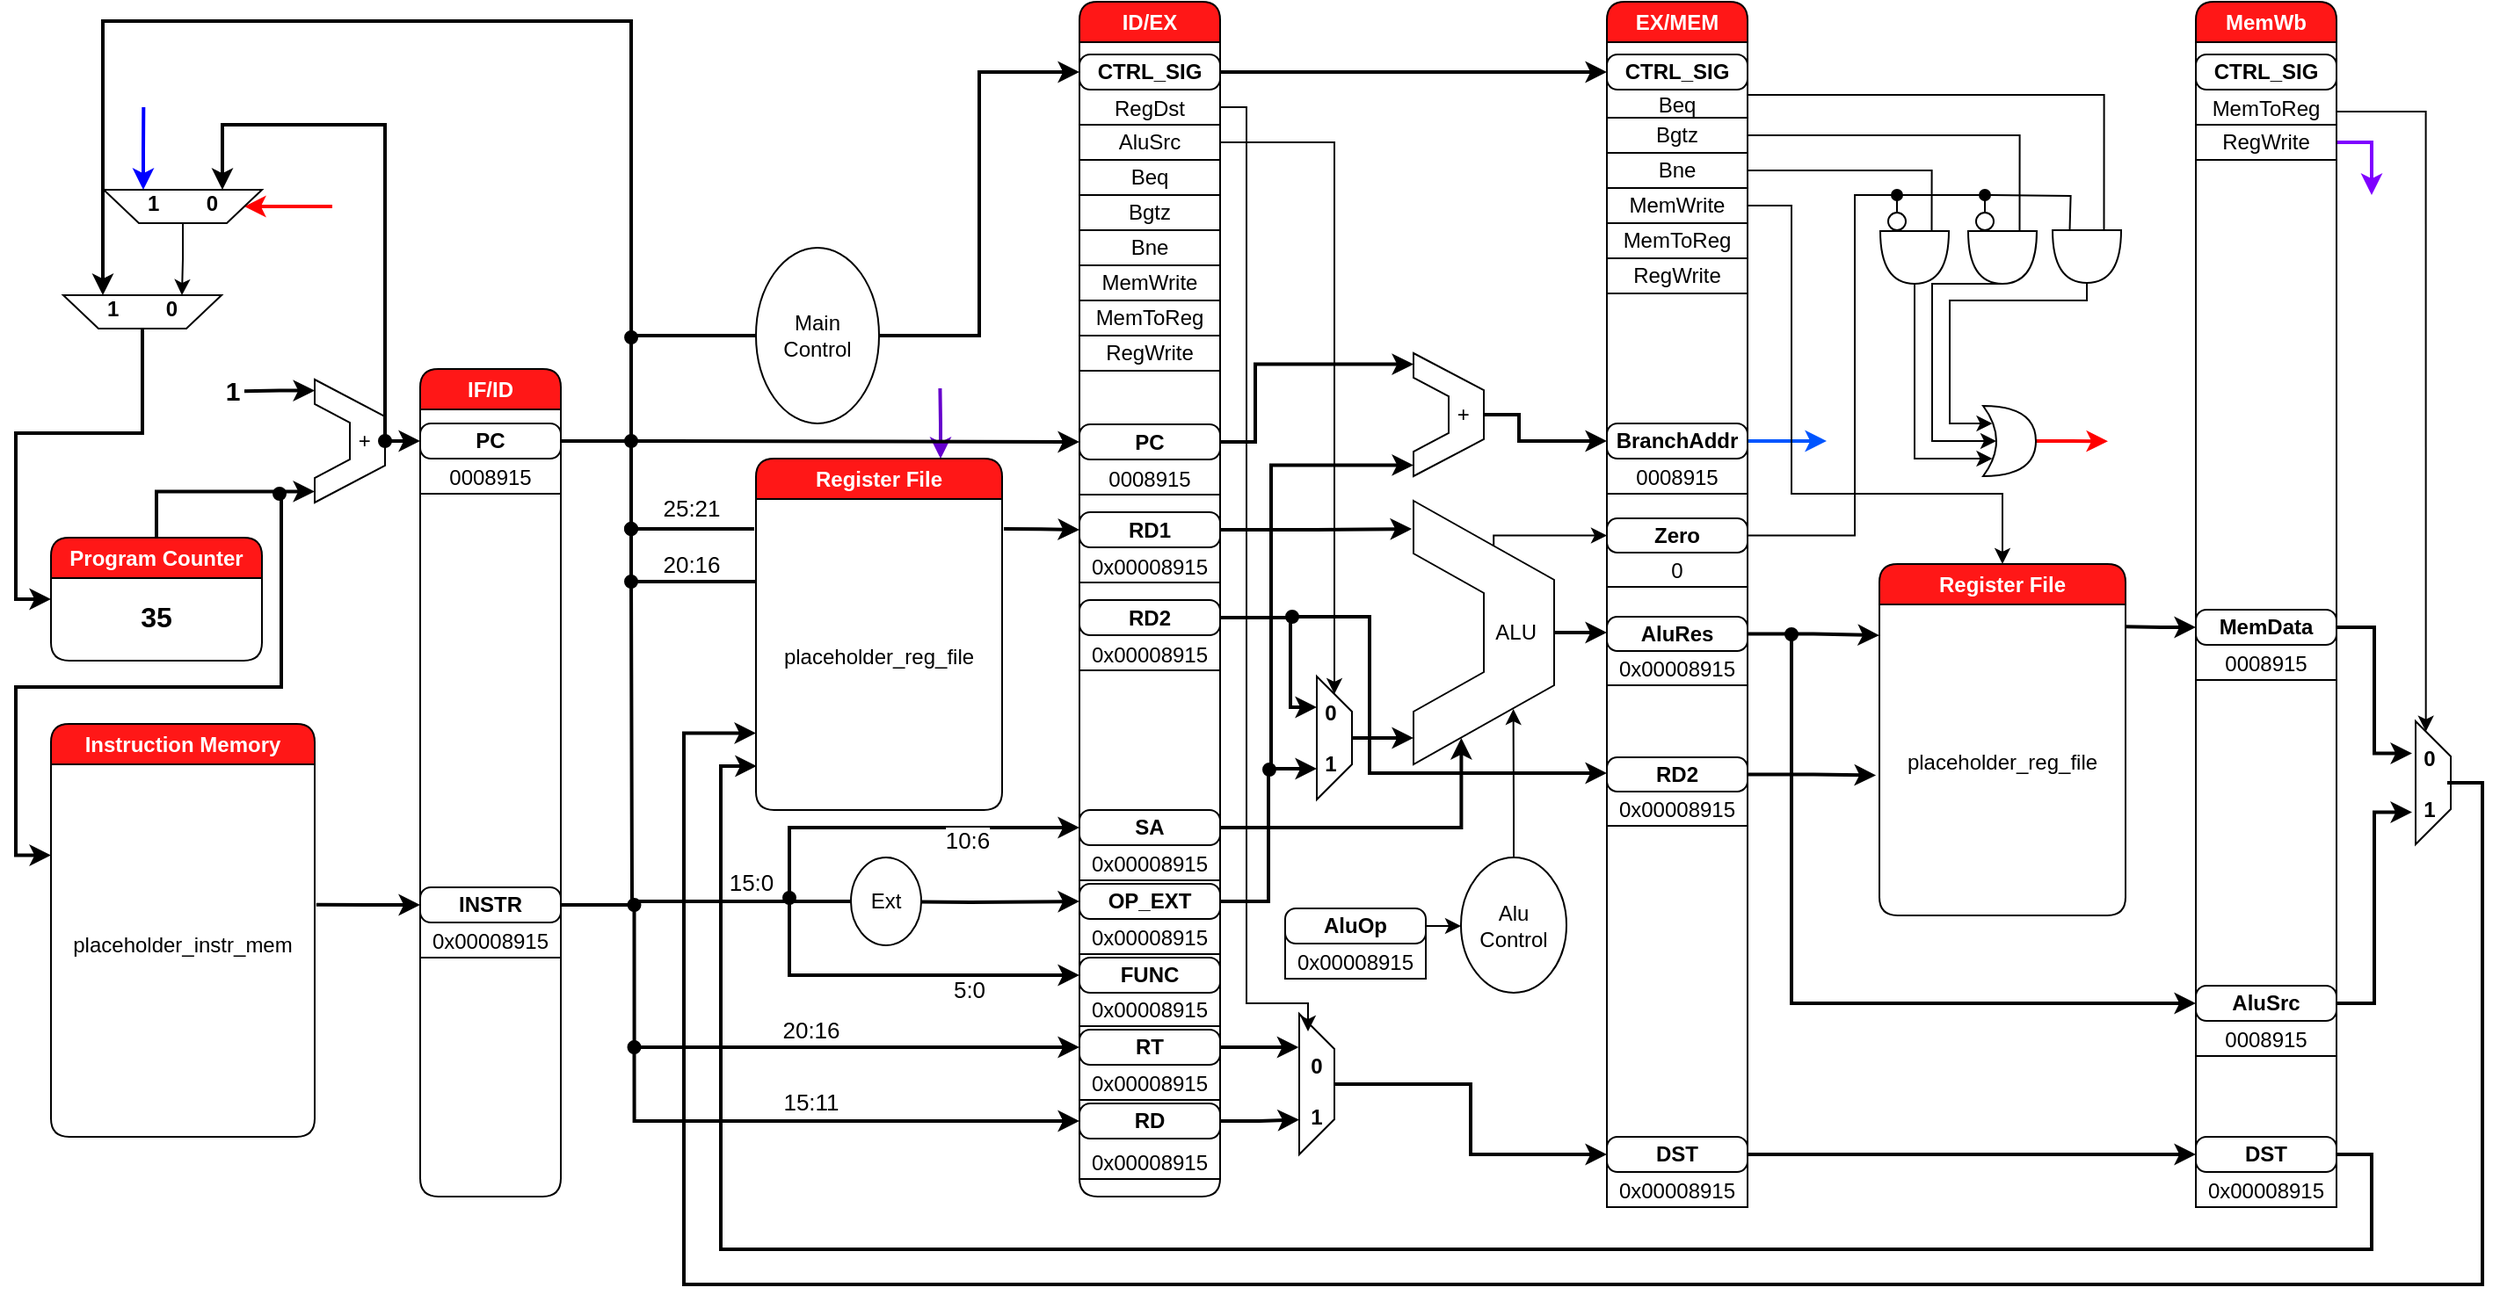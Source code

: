 <mxfile version="24.7.17">
  <diagram name="Page-1" id="kgUyGNkdVzjtBEyI5HbM">
    <mxGraphModel dx="1955" dy="1762" grid="1" gridSize="10" guides="1" tooltips="1" connect="1" arrows="1" fold="1" page="1" pageScale="1" pageWidth="850" pageHeight="1100" math="0" shadow="0">
      <root>
        <mxCell id="0" />
        <mxCell id="1" parent="0" />
        <mxCell id="fya-JSUQ_MmqU_CgoYYm-9" value="&lt;font color=&quot;#ffffff&quot;&gt;Instruction Memory&lt;/font&gt;" style="swimlane;whiteSpace=wrap;html=1;rounded=1;strokeColor=default;align=center;verticalAlign=middle;fontFamily=Helvetica;fontSize=12;fontColor=default;fillColor=#FF1717;absoluteArcSize=0;swimlaneFillColor=default;" parent="1" vertex="1">
          <mxGeometry x="-30" y="251" width="150" height="235" as="geometry" />
        </mxCell>
        <mxCell id="1W33FOhmNmDA0zy-Gag4-36" value="placeholder_instr_mem" style="text;html=1;align=center;verticalAlign=middle;whiteSpace=wrap;rounded=0;" vertex="1" parent="fya-JSUQ_MmqU_CgoYYm-9">
          <mxGeometry y="23.5" width="150" height="205" as="geometry" />
        </mxCell>
        <mxCell id="fya-JSUQ_MmqU_CgoYYm-10" value="&lt;font color=&quot;#ffffff&quot;&gt;Program Counter&lt;/font&gt;" style="swimlane;whiteSpace=wrap;html=1;rounded=1;strokeColor=default;align=center;verticalAlign=middle;fontFamily=Helvetica;fontSize=12;fontColor=default;fillColor=#FF1717;absoluteArcSize=0;swimlaneFillColor=default;" parent="1" vertex="1">
          <mxGeometry x="-30" y="145" width="120" height="70" as="geometry" />
        </mxCell>
        <object label="%pcValue%" pcValue="35" placeholders="1" id="fya-JSUQ_MmqU_CgoYYm-12">
          <mxCell style="text;html=1;align=center;verticalAlign=middle;whiteSpace=wrap;rounded=0;fontFamily=Helvetica;fontSize=16;fontColor=default;fontStyle=1" parent="fya-JSUQ_MmqU_CgoYYm-10" vertex="1">
            <mxGeometry x="30" y="30" width="60" height="30" as="geometry" />
          </mxCell>
        </object>
        <mxCell id="1W33FOhmNmDA0zy-Gag4-19" style="edgeStyle=orthogonalEdgeStyle;rounded=0;orthogonalLoop=1;jettySize=auto;html=1;exitX=1.007;exitY=0.086;exitDx=0;exitDy=0;exitPerimeter=0;strokeWidth=2;entryX=0;entryY=0.5;entryDx=0;entryDy=0;" edge="1" parent="1" source="1W33FOhmNmDA0zy-Gag4-40" target="1W33FOhmNmDA0zy-Gag4-68">
          <mxGeometry relative="1" as="geometry">
            <mxPoint x="476" y="140" as="sourcePoint" />
            <mxPoint x="545" y="140" as="targetPoint" />
          </mxGeometry>
        </mxCell>
        <mxCell id="1W33FOhmNmDA0zy-Gag4-325" style="edgeStyle=orthogonalEdgeStyle;rounded=0;orthogonalLoop=1;jettySize=auto;html=1;exitX=0.75;exitY=0;exitDx=0;exitDy=0;exitPerimeter=0;strokeWidth=2;startArrow=classic;startFill=1;endArrow=none;endFill=0;strokeColor=#6600CC;" edge="1" parent="1" source="fya-JSUQ_MmqU_CgoYYm-27">
          <mxGeometry relative="1" as="geometry">
            <mxPoint x="475.714" y="60" as="targetPoint" />
          </mxGeometry>
        </mxCell>
        <mxCell id="fya-JSUQ_MmqU_CgoYYm-27" value="&lt;font color=&quot;#ffffff&quot;&gt;Register File&lt;/font&gt;" style="swimlane;whiteSpace=wrap;html=1;rounded=1;strokeColor=default;align=center;verticalAlign=middle;fontFamily=Helvetica;fontSize=12;fontColor=default;fillColor=#FF1717;absoluteArcSize=0;swimlaneFillColor=default;points=[[0,0,0,0,0],[0,0.18,0,0,0],[0,0.35,0,0,0],[0,0.5,0,0,0],[0,0.75,0,0,0],[0,1,0,0,0],[0.25,0,0,0,0],[0.25,1,0,0,0],[0.5,0,0,0,0],[0.5,1,0,0,0],[0.75,0,0,0,0],[0.75,1,0,0,0],[0.98,0.35,0,0,0],[1,0,0,0,0],[1,0.2,0,0,0],[1,0.75,0,0,0],[1,1,0,0,0]];" parent="1" vertex="1">
          <mxGeometry x="371" y="100" width="140" height="200" as="geometry">
            <mxRectangle x="370" y="170" width="70" height="30" as="alternateBounds" />
          </mxGeometry>
        </mxCell>
        <mxCell id="1W33FOhmNmDA0zy-Gag4-40" value="placeholder_reg_file" style="text;html=1;align=center;verticalAlign=middle;whiteSpace=wrap;rounded=0;" vertex="1" parent="fya-JSUQ_MmqU_CgoYYm-27">
          <mxGeometry y="25" width="140" height="175" as="geometry" />
        </mxCell>
        <mxCell id="1W33FOhmNmDA0zy-Gag4-4" value="" style="endArrow=oval;html=1;rounded=0;edgeStyle=orthogonalEdgeStyle;endFill=1;exitX=0;exitY=0.35;exitDx=0;exitDy=0;exitPerimeter=0;strokeWidth=2;" edge="1" parent="1" source="fya-JSUQ_MmqU_CgoYYm-27">
          <mxGeometry width="50" height="50" relative="1" as="geometry">
            <mxPoint x="330" y="180" as="sourcePoint" />
            <mxPoint x="300" y="140" as="targetPoint" />
            <Array as="points">
              <mxPoint x="370" y="170" />
              <mxPoint x="300" y="170" />
            </Array>
          </mxGeometry>
        </mxCell>
        <mxCell id="1W33FOhmNmDA0zy-Gag4-353" value="20:16" style="edgeLabel;html=1;align=center;verticalAlign=middle;resizable=0;points=[];fontSize=13;" vertex="1" connectable="0" parent="1W33FOhmNmDA0zy-Gag4-4">
          <mxGeometry x="-0.247" y="-1" relative="1" as="geometry">
            <mxPoint x="1" y="-9" as="offset" />
          </mxGeometry>
        </mxCell>
        <mxCell id="1W33FOhmNmDA0zy-Gag4-105" style="edgeStyle=orthogonalEdgeStyle;rounded=0;orthogonalLoop=1;jettySize=auto;html=1;exitX=1;exitY=0.5;exitDx=0;exitDy=0;entryX=0;entryY=0.5;entryDx=0;entryDy=0;strokeWidth=2;" edge="1" parent="1" source="1W33FOhmNmDA0zy-Gag4-5" target="1W33FOhmNmDA0zy-Gag4-94">
          <mxGeometry relative="1" as="geometry" />
        </mxCell>
        <mxCell id="1W33FOhmNmDA0zy-Gag4-5" value="Main&lt;div&gt;Control&lt;/div&gt;" style="ellipse;whiteSpace=wrap;html=1;" vertex="1" parent="1">
          <mxGeometry x="371" y="-20" width="70" height="100" as="geometry" />
        </mxCell>
        <mxCell id="1W33FOhmNmDA0zy-Gag4-6" value="" style="endArrow=oval;html=1;rounded=0;edgeStyle=orthogonalEdgeStyle;exitX=0;exitY=0.5;exitDx=0;exitDy=0;endFill=1;strokeWidth=2;" edge="1" parent="1" source="1W33FOhmNmDA0zy-Gag4-5">
          <mxGeometry width="50" height="50" relative="1" as="geometry">
            <mxPoint x="400" y="100" as="sourcePoint" />
            <mxPoint x="300" y="140" as="targetPoint" />
            <Array as="points">
              <mxPoint x="300" y="30" />
            </Array>
          </mxGeometry>
        </mxCell>
        <mxCell id="1W33FOhmNmDA0zy-Gag4-12" value="" style="endArrow=none;html=1;rounded=0;strokeWidth=2;" edge="1" parent="1">
          <mxGeometry width="50" height="50" relative="1" as="geometry">
            <mxPoint x="300" y="140" as="sourcePoint" />
            <mxPoint x="370" y="140" as="targetPoint" />
          </mxGeometry>
        </mxCell>
        <mxCell id="1W33FOhmNmDA0zy-Gag4-352" value="25:21" style="edgeLabel;html=1;align=center;verticalAlign=middle;resizable=0;points=[];fontSize=13;" vertex="1" connectable="0" parent="1W33FOhmNmDA0zy-Gag4-12">
          <mxGeometry x="-0.117" y="1" relative="1" as="geometry">
            <mxPoint x="3" y="-11" as="offset" />
          </mxGeometry>
        </mxCell>
        <mxCell id="1W33FOhmNmDA0zy-Gag4-13" style="edgeStyle=orthogonalEdgeStyle;rounded=0;orthogonalLoop=1;jettySize=auto;html=1;entryX=0;entryY=0.5;entryDx=0;entryDy=0;startArrow=oval;startFill=1;strokeWidth=2;" edge="1" parent="1" target="1W33FOhmNmDA0zy-Gag4-71">
          <mxGeometry relative="1" as="geometry">
            <mxPoint x="300" y="90" as="sourcePoint" />
            <mxPoint x="580" y="90" as="targetPoint" />
          </mxGeometry>
        </mxCell>
        <mxCell id="1W33FOhmNmDA0zy-Gag4-24" style="edgeStyle=orthogonalEdgeStyle;rounded=0;orthogonalLoop=1;jettySize=auto;html=1;exitX=1;exitY=0.5;exitDx=0;exitDy=0;strokeWidth=2;entryX=0;entryY=0.5;entryDx=0;entryDy=0;" edge="1" parent="1" target="1W33FOhmNmDA0zy-Gag4-80">
          <mxGeometry relative="1" as="geometry">
            <mxPoint x="430" y="352" as="sourcePoint" />
            <mxPoint x="545" y="355" as="targetPoint" />
          </mxGeometry>
        </mxCell>
        <mxCell id="1W33FOhmNmDA0zy-Gag4-21" value="Ext" style="ellipse;whiteSpace=wrap;html=1;" vertex="1" parent="1">
          <mxGeometry x="425" y="327" width="40" height="50" as="geometry" />
        </mxCell>
        <mxCell id="1W33FOhmNmDA0zy-Gag4-25" value="" style="endArrow=oval;html=1;rounded=0;edgeStyle=orthogonalEdgeStyle;exitX=0;exitY=0.5;exitDx=0;exitDy=0;endFill=1;strokeWidth=2;" edge="1" parent="1" source="1W33FOhmNmDA0zy-Gag4-21">
          <mxGeometry width="50" height="50" relative="1" as="geometry">
            <mxPoint x="300" y="355" as="sourcePoint" />
            <mxPoint x="300" y="170" as="targetPoint" />
          </mxGeometry>
        </mxCell>
        <mxCell id="1W33FOhmNmDA0zy-Gag4-354" value="15:0" style="edgeLabel;html=1;align=center;verticalAlign=middle;resizable=0;points=[];fontSize=13;" vertex="1" connectable="0" parent="1W33FOhmNmDA0zy-Gag4-25">
          <mxGeometry x="-0.64" relative="1" as="geometry">
            <mxPoint x="-2" y="-11" as="offset" />
          </mxGeometry>
        </mxCell>
        <mxCell id="1W33FOhmNmDA0zy-Gag4-27" value="" style="endArrow=none;html=1;rounded=0;edgeStyle=orthogonalEdgeStyle;endFill=0;startArrow=classic;startFill=1;strokeWidth=2;exitX=0;exitY=0.5;exitDx=0;exitDy=0;" edge="1" parent="1" source="1W33FOhmNmDA0zy-Gag4-77">
          <mxGeometry width="50" height="50" relative="1" as="geometry">
            <mxPoint x="580" y="319" as="sourcePoint" />
            <mxPoint x="390" y="350" as="targetPoint" />
            <Array as="points">
              <mxPoint x="390" y="310" />
            </Array>
          </mxGeometry>
        </mxCell>
        <mxCell id="1W33FOhmNmDA0zy-Gag4-355" value="10:6" style="edgeLabel;html=1;align=center;verticalAlign=middle;resizable=0;points=[];fontSize=13;" vertex="1" connectable="0" parent="1W33FOhmNmDA0zy-Gag4-27">
          <mxGeometry x="-0.385" relative="1" as="geometry">
            <mxPoint x="-1" y="7" as="offset" />
          </mxGeometry>
        </mxCell>
        <mxCell id="1W33FOhmNmDA0zy-Gag4-29" value="" style="endArrow=oval;html=1;rounded=0;edgeStyle=orthogonalEdgeStyle;endFill=1;startArrow=classic;startFill=1;strokeWidth=2;exitX=0;exitY=0.5;exitDx=0;exitDy=0;" edge="1" parent="1" source="1W33FOhmNmDA0zy-Gag4-83">
          <mxGeometry width="50" height="50" relative="1" as="geometry">
            <mxPoint x="580" y="389" as="sourcePoint" />
            <mxPoint x="390" y="350" as="targetPoint" />
            <Array as="points">
              <mxPoint x="390" y="394" />
            </Array>
          </mxGeometry>
        </mxCell>
        <mxCell id="1W33FOhmNmDA0zy-Gag4-356" value="5:0" style="edgeLabel;html=1;align=center;verticalAlign=middle;resizable=0;points=[];fontSize=13;" vertex="1" connectable="0" parent="1W33FOhmNmDA0zy-Gag4-29">
          <mxGeometry x="-0.235" relative="1" as="geometry">
            <mxPoint x="17" y="8" as="offset" />
          </mxGeometry>
        </mxCell>
        <mxCell id="1W33FOhmNmDA0zy-Gag4-34" value="" style="endArrow=oval;html=1;rounded=0;edgeStyle=orthogonalEdgeStyle;endFill=1;strokeWidth=2;exitX=0;exitY=0.5;exitDx=0;exitDy=0;startArrow=classic;startFill=1;" edge="1" parent="1" source="1W33FOhmNmDA0zy-Gag4-87">
          <mxGeometry width="50" height="50" relative="1" as="geometry">
            <mxPoint x="580.25" y="409" as="sourcePoint" />
            <mxPoint x="301.75" y="354" as="targetPoint" />
            <Array as="points">
              <mxPoint x="302" y="435" />
            </Array>
          </mxGeometry>
        </mxCell>
        <mxCell id="1W33FOhmNmDA0zy-Gag4-357" value="20:16" style="edgeLabel;html=1;align=center;verticalAlign=middle;resizable=0;points=[];fontSize=13;" vertex="1" connectable="0" parent="1W33FOhmNmDA0zy-Gag4-34">
          <mxGeometry x="-0.081" y="-1" relative="1" as="geometry">
            <mxPoint y="-9" as="offset" />
          </mxGeometry>
        </mxCell>
        <mxCell id="1W33FOhmNmDA0zy-Gag4-44" value="&lt;font color=&quot;#ffffff&quot;&gt;IF/ID&lt;/font&gt;" style="swimlane;whiteSpace=wrap;html=1;rounded=1;strokeColor=default;align=center;verticalAlign=middle;fontFamily=Helvetica;fontSize=12;fontColor=default;fillColor=#FF1717;absoluteArcSize=0;swimlaneFillColor=default;" vertex="1" parent="1">
          <mxGeometry x="180" y="49" width="80" height="471" as="geometry">
            <mxRectangle x="370" y="170" width="70" height="30" as="alternateBounds" />
          </mxGeometry>
        </mxCell>
        <mxCell id="1W33FOhmNmDA0zy-Gag4-49" value="" style="group" vertex="1" connectable="0" parent="1W33FOhmNmDA0zy-Gag4-44">
          <mxGeometry y="295" width="80" height="40" as="geometry" />
        </mxCell>
        <mxCell id="1W33FOhmNmDA0zy-Gag4-48" value="0x00008915" style="rounded=0;whiteSpace=wrap;html=1;verticalAlign=bottom;" vertex="1" parent="1W33FOhmNmDA0zy-Gag4-49">
          <mxGeometry y="10" width="80" height="30" as="geometry" />
        </mxCell>
        <mxCell id="1W33FOhmNmDA0zy-Gag4-63" style="edgeStyle=orthogonalEdgeStyle;rounded=0;orthogonalLoop=1;jettySize=auto;html=1;exitX=1;exitY=0.5;exitDx=0;exitDy=0;endArrow=none;endFill=0;strokeWidth=2;" edge="1" parent="1W33FOhmNmDA0zy-Gag4-49" source="1W33FOhmNmDA0zy-Gag4-47">
          <mxGeometry relative="1" as="geometry">
            <mxPoint x="120" y="10" as="targetPoint" />
          </mxGeometry>
        </mxCell>
        <mxCell id="1W33FOhmNmDA0zy-Gag4-47" value="&lt;b&gt;INSTR&lt;/b&gt;" style="rounded=1;whiteSpace=wrap;html=1;arcSize=30;" vertex="1" parent="1W33FOhmNmDA0zy-Gag4-49">
          <mxGeometry width="80" height="20" as="geometry" />
        </mxCell>
        <mxCell id="1W33FOhmNmDA0zy-Gag4-56" value="" style="group" vertex="1" connectable="0" parent="1W33FOhmNmDA0zy-Gag4-44">
          <mxGeometry y="31" width="80" height="40" as="geometry" />
        </mxCell>
        <mxCell id="1W33FOhmNmDA0zy-Gag4-57" value="0008915" style="rounded=0;whiteSpace=wrap;html=1;verticalAlign=bottom;" vertex="1" parent="1W33FOhmNmDA0zy-Gag4-56">
          <mxGeometry y="10" width="80" height="30" as="geometry" />
        </mxCell>
        <mxCell id="1W33FOhmNmDA0zy-Gag4-64" style="edgeStyle=orthogonalEdgeStyle;rounded=0;orthogonalLoop=1;jettySize=auto;html=1;exitX=1;exitY=0.5;exitDx=0;exitDy=0;endArrow=none;endFill=0;strokeWidth=2;" edge="1" parent="1W33FOhmNmDA0zy-Gag4-56" source="1W33FOhmNmDA0zy-Gag4-58">
          <mxGeometry relative="1" as="geometry">
            <mxPoint x="120" y="10" as="targetPoint" />
          </mxGeometry>
        </mxCell>
        <mxCell id="1W33FOhmNmDA0zy-Gag4-58" value="&lt;b&gt;PC&lt;/b&gt;" style="rounded=1;whiteSpace=wrap;html=1;arcSize=30;" vertex="1" parent="1W33FOhmNmDA0zy-Gag4-56">
          <mxGeometry width="80" height="20" as="geometry" />
        </mxCell>
        <mxCell id="1W33FOhmNmDA0zy-Gag4-62" style="edgeStyle=orthogonalEdgeStyle;rounded=0;orthogonalLoop=1;jettySize=auto;html=1;exitX=0;exitY=0.5;exitDx=0;exitDy=0;entryX=1.006;entryY=0.387;entryDx=0;entryDy=0;entryPerimeter=0;startArrow=classic;startFill=1;endArrow=none;endFill=0;strokeWidth=2;" edge="1" parent="1" source="1W33FOhmNmDA0zy-Gag4-47" target="1W33FOhmNmDA0zy-Gag4-36">
          <mxGeometry relative="1" as="geometry" />
        </mxCell>
        <mxCell id="1W33FOhmNmDA0zy-Gag4-65" value="&lt;font color=&quot;#ffffff&quot;&gt;ID/EX&lt;/font&gt;" style="swimlane;whiteSpace=wrap;html=1;rounded=1;strokeColor=default;align=center;verticalAlign=middle;fontFamily=Helvetica;fontSize=12;fontColor=default;fillColor=#FF1717;absoluteArcSize=0;swimlaneFillColor=default;" vertex="1" parent="1">
          <mxGeometry x="555" y="-160" width="80" height="680" as="geometry">
            <mxRectangle x="370" y="170" width="70" height="30" as="alternateBounds" />
          </mxGeometry>
        </mxCell>
        <mxCell id="1W33FOhmNmDA0zy-Gag4-75" value="" style="group;" vertex="1" connectable="0" parent="1W33FOhmNmDA0zy-Gag4-65">
          <mxGeometry y="460" width="80" height="40" as="geometry" />
        </mxCell>
        <mxCell id="1W33FOhmNmDA0zy-Gag4-76" value="0x00008915" style="rounded=0;whiteSpace=wrap;html=1;verticalAlign=bottom;" vertex="1" parent="1W33FOhmNmDA0zy-Gag4-75">
          <mxGeometry y="10" width="80" height="30" as="geometry" />
        </mxCell>
        <mxCell id="1W33FOhmNmDA0zy-Gag4-77" value="&lt;b&gt;SA&lt;/b&gt;" style="rounded=1;whiteSpace=wrap;html=1;arcSize=30;" vertex="1" parent="1W33FOhmNmDA0zy-Gag4-75">
          <mxGeometry width="80" height="20" as="geometry" />
        </mxCell>
        <mxCell id="1W33FOhmNmDA0zy-Gag4-78" value="" style="group;" vertex="1" connectable="0" parent="1W33FOhmNmDA0zy-Gag4-65">
          <mxGeometry y="502" width="80" height="40" as="geometry" />
        </mxCell>
        <mxCell id="1W33FOhmNmDA0zy-Gag4-79" value="0x00008915" style="rounded=0;whiteSpace=wrap;html=1;verticalAlign=bottom;" vertex="1" parent="1W33FOhmNmDA0zy-Gag4-78">
          <mxGeometry y="10" width="80" height="30" as="geometry" />
        </mxCell>
        <mxCell id="1W33FOhmNmDA0zy-Gag4-80" value="&lt;b&gt;OP_EXT&lt;/b&gt;" style="rounded=1;whiteSpace=wrap;html=1;arcSize=30;" vertex="1" parent="1W33FOhmNmDA0zy-Gag4-78">
          <mxGeometry width="80" height="20" as="geometry" />
        </mxCell>
        <mxCell id="1W33FOhmNmDA0zy-Gag4-81" value="" style="group;" vertex="1" connectable="0" parent="1W33FOhmNmDA0zy-Gag4-65">
          <mxGeometry y="543" width="80" height="40" as="geometry" />
        </mxCell>
        <mxCell id="1W33FOhmNmDA0zy-Gag4-82" value="0x00008915" style="rounded=0;whiteSpace=wrap;html=1;verticalAlign=bottom;" vertex="1" parent="1W33FOhmNmDA0zy-Gag4-81">
          <mxGeometry y="10" width="80" height="30" as="geometry" />
        </mxCell>
        <mxCell id="1W33FOhmNmDA0zy-Gag4-83" value="&lt;b&gt;FUNC&lt;/b&gt;" style="rounded=1;whiteSpace=wrap;html=1;arcSize=30;" vertex="1" parent="1W33FOhmNmDA0zy-Gag4-81">
          <mxGeometry y="1" width="80" height="20" as="geometry" />
        </mxCell>
        <mxCell id="1W33FOhmNmDA0zy-Gag4-85" value="" style="group;" vertex="1" connectable="0" parent="1W33FOhmNmDA0zy-Gag4-65">
          <mxGeometry y="585" width="80" height="40" as="geometry" />
        </mxCell>
        <mxCell id="1W33FOhmNmDA0zy-Gag4-86" value="0x00008915" style="rounded=0;whiteSpace=wrap;html=1;verticalAlign=bottom;" vertex="1" parent="1W33FOhmNmDA0zy-Gag4-85">
          <mxGeometry y="10" width="80" height="30" as="geometry" />
        </mxCell>
        <mxCell id="1W33FOhmNmDA0zy-Gag4-87" value="&lt;b&gt;RT&lt;/b&gt;" style="rounded=1;whiteSpace=wrap;html=1;arcSize=30;" vertex="1" parent="1W33FOhmNmDA0zy-Gag4-85">
          <mxGeometry width="80" height="20" as="geometry" />
        </mxCell>
        <mxCell id="1W33FOhmNmDA0zy-Gag4-104" value="" style="group" vertex="1" connectable="0" parent="1W33FOhmNmDA0zy-Gag4-65">
          <mxGeometry y="30" width="80" height="350.5" as="geometry" />
        </mxCell>
        <mxCell id="1W33FOhmNmDA0zy-Gag4-92" value="" style="group;" vertex="1" connectable="0" parent="1W33FOhmNmDA0zy-Gag4-104">
          <mxGeometry width="80" height="40" as="geometry" />
        </mxCell>
        <mxCell id="1W33FOhmNmDA0zy-Gag4-93" value="RegDst" style="rounded=0;whiteSpace=wrap;html=1;verticalAlign=bottom;" vertex="1" parent="1W33FOhmNmDA0zy-Gag4-92">
          <mxGeometry y="10" width="80" height="30" as="geometry" />
        </mxCell>
        <mxCell id="1W33FOhmNmDA0zy-Gag4-94" value="&lt;b&gt;CTRL_SIG&lt;/b&gt;" style="rounded=1;whiteSpace=wrap;html=1;arcSize=30;" vertex="1" parent="1W33FOhmNmDA0zy-Gag4-92">
          <mxGeometry width="80" height="20" as="geometry" />
        </mxCell>
        <mxCell id="1W33FOhmNmDA0zy-Gag4-66" value="" style="group;" vertex="1" connectable="0" parent="1W33FOhmNmDA0zy-Gag4-104">
          <mxGeometry y="260.5" width="80" height="40" as="geometry" />
        </mxCell>
        <mxCell id="1W33FOhmNmDA0zy-Gag4-67" value="0x00008915" style="rounded=0;whiteSpace=wrap;html=1;verticalAlign=bottom;" vertex="1" parent="1W33FOhmNmDA0zy-Gag4-66">
          <mxGeometry y="10" width="80" height="30" as="geometry" />
        </mxCell>
        <mxCell id="1W33FOhmNmDA0zy-Gag4-68" value="&lt;b&gt;RD1&lt;/b&gt;" style="rounded=1;whiteSpace=wrap;html=1;arcSize=30;" vertex="1" parent="1W33FOhmNmDA0zy-Gag4-66">
          <mxGeometry width="80" height="20" as="geometry" />
        </mxCell>
        <mxCell id="1W33FOhmNmDA0zy-Gag4-69" value="" style="group;" vertex="1" connectable="0" parent="1W33FOhmNmDA0zy-Gag4-104">
          <mxGeometry y="210.5" width="80" height="40" as="geometry" />
        </mxCell>
        <mxCell id="1W33FOhmNmDA0zy-Gag4-70" value="0008915" style="rounded=0;whiteSpace=wrap;html=1;verticalAlign=bottom;" vertex="1" parent="1W33FOhmNmDA0zy-Gag4-69">
          <mxGeometry y="10" width="80" height="30" as="geometry" />
        </mxCell>
        <mxCell id="1W33FOhmNmDA0zy-Gag4-71" value="&lt;b&gt;PC&lt;/b&gt;" style="rounded=1;whiteSpace=wrap;html=1;arcSize=30;" vertex="1" parent="1W33FOhmNmDA0zy-Gag4-69">
          <mxGeometry width="80" height="20" as="geometry" />
        </mxCell>
        <mxCell id="1W33FOhmNmDA0zy-Gag4-72" value="" style="group;" vertex="1" connectable="0" parent="1W33FOhmNmDA0zy-Gag4-104">
          <mxGeometry y="310.5" width="80" height="40" as="geometry" />
        </mxCell>
        <mxCell id="1W33FOhmNmDA0zy-Gag4-73" value="0x00008915" style="rounded=0;whiteSpace=wrap;html=1;verticalAlign=bottom;" vertex="1" parent="1W33FOhmNmDA0zy-Gag4-72">
          <mxGeometry y="10" width="80" height="30" as="geometry" />
        </mxCell>
        <mxCell id="1W33FOhmNmDA0zy-Gag4-74" value="&lt;b&gt;RD2&lt;/b&gt;" style="rounded=1;whiteSpace=wrap;html=1;arcSize=30;" vertex="1" parent="1W33FOhmNmDA0zy-Gag4-72">
          <mxGeometry width="80" height="20" as="geometry" />
        </mxCell>
        <mxCell id="1W33FOhmNmDA0zy-Gag4-96" value="AluSrc" style="rounded=0;whiteSpace=wrap;html=1;" vertex="1" parent="1W33FOhmNmDA0zy-Gag4-65">
          <mxGeometry y="70" width="80" height="20" as="geometry" />
        </mxCell>
        <mxCell id="1W33FOhmNmDA0zy-Gag4-97" value="Beq" style="rounded=0;whiteSpace=wrap;html=1;" vertex="1" parent="1W33FOhmNmDA0zy-Gag4-65">
          <mxGeometry y="90" width="80" height="20" as="geometry" />
        </mxCell>
        <mxCell id="1W33FOhmNmDA0zy-Gag4-98" value="Bgtz" style="rounded=0;whiteSpace=wrap;html=1;" vertex="1" parent="1W33FOhmNmDA0zy-Gag4-65">
          <mxGeometry y="110" width="80" height="20" as="geometry" />
        </mxCell>
        <mxCell id="1W33FOhmNmDA0zy-Gag4-99" value="Bne" style="rounded=0;whiteSpace=wrap;html=1;" vertex="1" parent="1W33FOhmNmDA0zy-Gag4-65">
          <mxGeometry y="130" width="80" height="20" as="geometry" />
        </mxCell>
        <mxCell id="1W33FOhmNmDA0zy-Gag4-101" value="MemWrite" style="rounded=0;whiteSpace=wrap;html=1;" vertex="1" parent="1W33FOhmNmDA0zy-Gag4-65">
          <mxGeometry y="150" width="80" height="20" as="geometry" />
        </mxCell>
        <mxCell id="1W33FOhmNmDA0zy-Gag4-102" value="MemToReg" style="rounded=0;whiteSpace=wrap;html=1;" vertex="1" parent="1W33FOhmNmDA0zy-Gag4-65">
          <mxGeometry y="170" width="80" height="20" as="geometry" />
        </mxCell>
        <mxCell id="1W33FOhmNmDA0zy-Gag4-103" value="RegWrite" style="rounded=0;whiteSpace=wrap;html=1;" vertex="1" parent="1W33FOhmNmDA0zy-Gag4-65">
          <mxGeometry y="190" width="80" height="20" as="geometry" />
        </mxCell>
        <mxCell id="1W33FOhmNmDA0zy-Gag4-90" value="0x00008915" style="rounded=0;whiteSpace=wrap;html=1;verticalAlign=bottom;" vertex="1" parent="1W33FOhmNmDA0zy-Gag4-65">
          <mxGeometry y="640" width="80" height="30" as="geometry" />
        </mxCell>
        <mxCell id="1W33FOhmNmDA0zy-Gag4-88" value="" style="endArrow=oval;html=1;rounded=0;edgeStyle=orthogonalEdgeStyle;endFill=1;strokeWidth=2;startArrow=classic;startFill=1;exitX=0;exitY=0.5;exitDx=0;exitDy=0;" edge="1" parent="1" source="1W33FOhmNmDA0zy-Gag4-91">
          <mxGeometry width="50" height="50" relative="1" as="geometry">
            <mxPoint x="530" y="490" as="sourcePoint" />
            <mxPoint x="301.75" y="435" as="targetPoint" />
            <Array as="points">
              <mxPoint x="302" y="477" />
            </Array>
          </mxGeometry>
        </mxCell>
        <mxCell id="1W33FOhmNmDA0zy-Gag4-358" value="15:11" style="edgeLabel;html=1;align=center;verticalAlign=middle;resizable=0;points=[];fontSize=13;" vertex="1" connectable="0" parent="1W33FOhmNmDA0zy-Gag4-88">
          <mxGeometry x="0.048" y="-2" relative="1" as="geometry">
            <mxPoint x="1" y="-9" as="offset" />
          </mxGeometry>
        </mxCell>
        <mxCell id="1W33FOhmNmDA0zy-Gag4-162" style="edgeStyle=orthogonalEdgeStyle;rounded=0;orthogonalLoop=1;jettySize=auto;html=1;exitX=1;exitY=0.5;exitDx=0;exitDy=0;exitPerimeter=0;entryX=0;entryY=0.5;entryDx=0;entryDy=0;strokeWidth=2;" edge="1" parent="1" source="1W33FOhmNmDA0zy-Gag4-107" target="1W33FOhmNmDA0zy-Gag4-118">
          <mxGeometry relative="1" as="geometry" />
        </mxCell>
        <mxCell id="1W33FOhmNmDA0zy-Gag4-195" style="edgeStyle=orthogonalEdgeStyle;rounded=0;orthogonalLoop=1;jettySize=auto;html=1;exitX=0.57;exitY=0.17;exitDx=0;exitDy=0;exitPerimeter=0;entryX=0;entryY=0.5;entryDx=0;entryDy=0;" edge="1" parent="1" source="1W33FOhmNmDA0zy-Gag4-107" target="1W33FOhmNmDA0zy-Gag4-194">
          <mxGeometry relative="1" as="geometry">
            <Array as="points">
              <mxPoint x="791" y="144" />
            </Array>
          </mxGeometry>
        </mxCell>
        <mxCell id="1W33FOhmNmDA0zy-Gag4-107" value="&amp;nbsp; &amp;nbsp; &amp;nbsp; &amp;nbsp; &amp;nbsp; &amp;nbsp; &amp;nbsp;ALU&amp;nbsp;&amp;nbsp;" style="shape=stencil(tZXRjoIwEEW/pq+bQsPq6wb1PyqOS2NtSdvV3b93oGCs0I0IJISkc7mHIb1DCcttySsgKS0J25A0TSjFO66vT2tuKyicL164EXwvwSvWGX2Cqzi4liFUCUa4WmVbQr/wmfpieaGVQojQygbKg44wLhR66a+Hta//C1YV8s/gwLRNNtXd68yPbAFqskSnIbPre95OZ6KGvSaL7NQ81ORNJsuxEgsxy/e8OH0b/aMOfVdUO2oDA8JdFlL6AYt9YMXruesJnXzWF/h/moawnVsK9eC+/wxaP5sKWI0FPGWMTvOvx9qz0P+ZTfOzsf7Q/sL+FVLbaHKwHgkPHguDmWs8vcQ2VX+ONIUb);whiteSpace=wrap;html=1;strokeWidth=1;points=[[0,0,0,0,0],[0,0.5,0,0,0],[0,0.9,0,0,0],[0.34,0.9,0,0,0],[0.57,0.17,0,0,0],[0.71,0.79,0,0,0],[1,0,0,0,0],[1,0.5,0,0,0]];" vertex="1" parent="1">
          <mxGeometry x="745" y="124" width="80" height="150" as="geometry" />
        </mxCell>
        <mxCell id="1W33FOhmNmDA0zy-Gag4-108" value="" style="shape=trapezoid;perimeter=trapezoidPerimeter;whiteSpace=wrap;html=1;fixedSize=1;rotation=90;" vertex="1" parent="1">
          <mxGeometry x="665" y="249" width="70" height="20" as="geometry" />
        </mxCell>
        <mxCell id="1W33FOhmNmDA0zy-Gag4-110" style="edgeStyle=orthogonalEdgeStyle;rounded=0;orthogonalLoop=1;jettySize=auto;html=1;exitX=0.5;exitY=0;exitDx=0;exitDy=0;entryX=0;entryY=0.9;entryDx=0;entryDy=0;entryPerimeter=0;strokeWidth=2;" edge="1" parent="1" source="1W33FOhmNmDA0zy-Gag4-108" target="1W33FOhmNmDA0zy-Gag4-107">
          <mxGeometry relative="1" as="geometry" />
        </mxCell>
        <mxCell id="1W33FOhmNmDA0zy-Gag4-111" style="edgeStyle=orthogonalEdgeStyle;rounded=0;orthogonalLoop=1;jettySize=auto;html=1;exitX=1;exitY=0.5;exitDx=0;exitDy=0;entryX=0.75;entryY=1;entryDx=0;entryDy=0;strokeWidth=2;" edge="1" parent="1" source="1W33FOhmNmDA0zy-Gag4-80" target="1W33FOhmNmDA0zy-Gag4-108">
          <mxGeometry relative="1" as="geometry" />
        </mxCell>
        <mxCell id="1W33FOhmNmDA0zy-Gag4-112" style="edgeStyle=orthogonalEdgeStyle;rounded=0;orthogonalLoop=1;jettySize=auto;html=1;exitX=1;exitY=0.5;exitDx=0;exitDy=0;entryX=0.25;entryY=1;entryDx=0;entryDy=0;strokeWidth=2;" edge="1" parent="1" source="1W33FOhmNmDA0zy-Gag4-74" target="1W33FOhmNmDA0zy-Gag4-108">
          <mxGeometry relative="1" as="geometry">
            <Array as="points">
              <mxPoint x="675" y="190" />
              <mxPoint x="675" y="242" />
            </Array>
          </mxGeometry>
        </mxCell>
        <mxCell id="1W33FOhmNmDA0zy-Gag4-113" style="edgeStyle=orthogonalEdgeStyle;rounded=0;orthogonalLoop=1;jettySize=auto;html=1;exitX=1;exitY=0.5;exitDx=0;exitDy=0;entryX=0.34;entryY=0.9;entryDx=0;entryDy=0;entryPerimeter=0;strokeWidth=2;" edge="1" parent="1" source="1W33FOhmNmDA0zy-Gag4-77" target="1W33FOhmNmDA0zy-Gag4-107">
          <mxGeometry relative="1" as="geometry">
            <mxPoint x="765" y="300" as="targetPoint" />
          </mxGeometry>
        </mxCell>
        <mxCell id="1W33FOhmNmDA0zy-Gag4-114" style="edgeStyle=orthogonalEdgeStyle;rounded=0;orthogonalLoop=1;jettySize=auto;html=1;exitX=1;exitY=0.5;exitDx=0;exitDy=0;entryX=-0.012;entryY=0.107;entryDx=0;entryDy=0;entryPerimeter=0;strokeWidth=2;" edge="1" parent="1" source="1W33FOhmNmDA0zy-Gag4-68" target="1W33FOhmNmDA0zy-Gag4-107">
          <mxGeometry relative="1" as="geometry" />
        </mxCell>
        <mxCell id="1W33FOhmNmDA0zy-Gag4-115" value="&lt;font color=&quot;#ffffff&quot;&gt;EX/MEM&lt;/font&gt;" style="swimlane;whiteSpace=wrap;html=1;rounded=1;strokeColor=default;align=center;verticalAlign=middle;fontFamily=Helvetica;fontSize=12;fontColor=default;fillColor=#FF1717;absoluteArcSize=0;swimlaneFillColor=default;" vertex="1" parent="1">
          <mxGeometry x="855" y="-160" width="80" height="680" as="geometry">
            <mxRectangle x="370" y="170" width="70" height="30" as="alternateBounds" />
          </mxGeometry>
        </mxCell>
        <mxCell id="1W33FOhmNmDA0zy-Gag4-119" value="" style="group;" vertex="1" connectable="0" parent="1W33FOhmNmDA0zy-Gag4-115">
          <mxGeometry y="240" width="80" height="40" as="geometry" />
        </mxCell>
        <mxCell id="1W33FOhmNmDA0zy-Gag4-120" value="0008915" style="rounded=0;whiteSpace=wrap;html=1;verticalAlign=bottom;" vertex="1" parent="1W33FOhmNmDA0zy-Gag4-119">
          <mxGeometry y="10" width="80" height="30" as="geometry" />
        </mxCell>
        <mxCell id="1W33FOhmNmDA0zy-Gag4-189" style="edgeStyle=orthogonalEdgeStyle;rounded=0;orthogonalLoop=1;jettySize=auto;html=1;exitX=1;exitY=0.5;exitDx=0;exitDy=0;strokeWidth=2;strokeColor=#0055ff;" edge="1" parent="1W33FOhmNmDA0zy-Gag4-119" source="1W33FOhmNmDA0zy-Gag4-121">
          <mxGeometry relative="1" as="geometry">
            <mxPoint x="125" y="10" as="targetPoint" />
          </mxGeometry>
        </mxCell>
        <mxCell id="1W33FOhmNmDA0zy-Gag4-121" value="&lt;b&gt;BranchAddr&lt;/b&gt;" style="rounded=1;whiteSpace=wrap;html=1;arcSize=30;" vertex="1" parent="1W33FOhmNmDA0zy-Gag4-119">
          <mxGeometry width="80" height="20" as="geometry" />
        </mxCell>
        <mxCell id="1W33FOhmNmDA0zy-Gag4-137" value="" style="group;" vertex="1" connectable="0" parent="1W33FOhmNmDA0zy-Gag4-115">
          <mxGeometry y="646" width="80" height="40" as="geometry" />
        </mxCell>
        <mxCell id="1W33FOhmNmDA0zy-Gag4-138" value="0x00008915" style="rounded=0;whiteSpace=wrap;html=1;verticalAlign=bottom;" vertex="1" parent="1W33FOhmNmDA0zy-Gag4-137">
          <mxGeometry y="10" width="80" height="30" as="geometry" />
        </mxCell>
        <mxCell id="1W33FOhmNmDA0zy-Gag4-139" value="&lt;b&gt;DST&lt;/b&gt;" style="rounded=1;whiteSpace=wrap;html=1;arcSize=30;" vertex="1" parent="1W33FOhmNmDA0zy-Gag4-137">
          <mxGeometry width="80" height="20" as="geometry" />
        </mxCell>
        <mxCell id="1W33FOhmNmDA0zy-Gag4-188" value="" style="group" vertex="1" connectable="0" parent="1W33FOhmNmDA0zy-Gag4-115">
          <mxGeometry y="350" width="80" height="59" as="geometry" />
        </mxCell>
        <mxCell id="1W33FOhmNmDA0zy-Gag4-116" value="" style="group;" vertex="1" connectable="0" parent="1W33FOhmNmDA0zy-Gag4-188">
          <mxGeometry width="80" height="39" as="geometry" />
        </mxCell>
        <mxCell id="1W33FOhmNmDA0zy-Gag4-117" value="0x00008915" style="rounded=0;whiteSpace=wrap;html=1;verticalAlign=bottom;" vertex="1" parent="1W33FOhmNmDA0zy-Gag4-116">
          <mxGeometry y="9.75" width="80" height="29.25" as="geometry" />
        </mxCell>
        <mxCell id="1W33FOhmNmDA0zy-Gag4-118" value="&lt;b&gt;AluRes&lt;/b&gt;" style="rounded=1;whiteSpace=wrap;html=1;arcSize=30;" vertex="1" parent="1W33FOhmNmDA0zy-Gag4-116">
          <mxGeometry width="80" height="19.5" as="geometry" />
        </mxCell>
        <mxCell id="1W33FOhmNmDA0zy-Gag4-191" value="" style="group" vertex="1" connectable="0" parent="1W33FOhmNmDA0zy-Gag4-115">
          <mxGeometry y="294" width="80" height="59" as="geometry" />
        </mxCell>
        <mxCell id="1W33FOhmNmDA0zy-Gag4-192" value="" style="group;" vertex="1" connectable="0" parent="1W33FOhmNmDA0zy-Gag4-191">
          <mxGeometry width="80" height="39" as="geometry" />
        </mxCell>
        <mxCell id="1W33FOhmNmDA0zy-Gag4-193" value="0" style="rounded=0;whiteSpace=wrap;html=1;verticalAlign=bottom;" vertex="1" parent="1W33FOhmNmDA0zy-Gag4-192">
          <mxGeometry y="9.75" width="80" height="29.25" as="geometry" />
        </mxCell>
        <mxCell id="1W33FOhmNmDA0zy-Gag4-194" value="&lt;b&gt;Zero&lt;/b&gt;" style="rounded=1;whiteSpace=wrap;html=1;arcSize=30;" vertex="1" parent="1W33FOhmNmDA0zy-Gag4-192">
          <mxGeometry width="80" height="19.5" as="geometry" />
        </mxCell>
        <mxCell id="1W33FOhmNmDA0zy-Gag4-236" value="" style="group" vertex="1" connectable="0" parent="1W33FOhmNmDA0zy-Gag4-115">
          <mxGeometry y="430" width="80" height="59" as="geometry" />
        </mxCell>
        <mxCell id="1W33FOhmNmDA0zy-Gag4-237" value="" style="group;" vertex="1" connectable="0" parent="1W33FOhmNmDA0zy-Gag4-236">
          <mxGeometry width="80" height="39" as="geometry" />
        </mxCell>
        <mxCell id="1W33FOhmNmDA0zy-Gag4-238" value="0x00008915" style="rounded=0;whiteSpace=wrap;html=1;verticalAlign=bottom;" vertex="1" parent="1W33FOhmNmDA0zy-Gag4-237">
          <mxGeometry y="9.75" width="80" height="29.25" as="geometry" />
        </mxCell>
        <mxCell id="1W33FOhmNmDA0zy-Gag4-239" value="&lt;b&gt;RD2&lt;/b&gt;" style="rounded=1;whiteSpace=wrap;html=1;arcSize=30;" vertex="1" parent="1W33FOhmNmDA0zy-Gag4-237">
          <mxGeometry width="80" height="19.5" as="geometry" />
        </mxCell>
        <mxCell id="1W33FOhmNmDA0zy-Gag4-146" value="Beq" style="rounded=0;whiteSpace=wrap;html=1;verticalAlign=bottom;" vertex="1" parent="1W33FOhmNmDA0zy-Gag4-115">
          <mxGeometry y="38" width="80" height="30" as="geometry" />
        </mxCell>
        <mxCell id="1W33FOhmNmDA0zy-Gag4-147" value="Bgtz" style="rounded=0;whiteSpace=wrap;html=1;" vertex="1" parent="1W33FOhmNmDA0zy-Gag4-115">
          <mxGeometry y="66" width="80" height="20" as="geometry" />
        </mxCell>
        <mxCell id="1W33FOhmNmDA0zy-Gag4-148" value="Bne" style="rounded=0;whiteSpace=wrap;html=1;" vertex="1" parent="1W33FOhmNmDA0zy-Gag4-115">
          <mxGeometry y="86" width="80" height="20" as="geometry" />
        </mxCell>
        <mxCell id="1W33FOhmNmDA0zy-Gag4-150" value="MemWrite" style="rounded=0;whiteSpace=wrap;html=1;" vertex="1" parent="1W33FOhmNmDA0zy-Gag4-115">
          <mxGeometry y="106" width="80" height="20" as="geometry" />
        </mxCell>
        <mxCell id="1W33FOhmNmDA0zy-Gag4-151" value="MemToReg" style="rounded=0;whiteSpace=wrap;html=1;" vertex="1" parent="1W33FOhmNmDA0zy-Gag4-115">
          <mxGeometry y="126" width="80" height="20" as="geometry" />
        </mxCell>
        <mxCell id="1W33FOhmNmDA0zy-Gag4-152" value="RegWrite" style="rounded=0;whiteSpace=wrap;html=1;" vertex="1" parent="1W33FOhmNmDA0zy-Gag4-115">
          <mxGeometry y="146" width="80" height="20" as="geometry" />
        </mxCell>
        <mxCell id="1W33FOhmNmDA0zy-Gag4-143" value="&lt;b&gt;CTRL_SIG&lt;/b&gt;" style="rounded=1;whiteSpace=wrap;html=1;arcSize=30;" vertex="1" parent="1W33FOhmNmDA0zy-Gag4-115">
          <mxGeometry y="30" width="80" height="20" as="geometry" />
        </mxCell>
        <mxCell id="1W33FOhmNmDA0zy-Gag4-159" style="edgeStyle=orthogonalEdgeStyle;rounded=0;orthogonalLoop=1;jettySize=auto;html=1;exitX=1;exitY=0.5;exitDx=0;exitDy=0;exitPerimeter=0;entryX=0;entryY=0;entryDx=0;entryDy=0;strokeWidth=2;" edge="1" parent="1" source="1W33FOhmNmDA0zy-Gag4-153" target="1W33FOhmNmDA0zy-Gag4-120">
          <mxGeometry relative="1" as="geometry">
            <Array as="points">
              <mxPoint x="805" y="75" />
              <mxPoint x="805" y="90" />
            </Array>
          </mxGeometry>
        </mxCell>
        <mxCell id="1W33FOhmNmDA0zy-Gag4-153" value="&amp;nbsp; &amp;nbsp; &amp;nbsp;+" style="shape=stencil(tZXRjoIwEEW/pq+bQsPq6wb1PyqOS2NtSdvV3b93oGCs0I0IJISkc7mHIb1DCcttySsgKS0J25A0TSjFO66vT2tuKyicL164EXwvwSvWGX2Cqzi4liFUCUa4WmVbQr/wmfpieaGVQojQygbKg44wLhR66a+Hta//C1YV8s/gwLRNNtXd68yPbAFqskSnIbPre95OZ6KGvSaL7NQ81ORNJsuxEgsxy/e8OH0b/aMOfVdUO2oDA8JdFlL6AYt9YMXruesJnXzWF/h/moawnVsK9eC+/wxaP5sKWI0FPGWMTvOvx9qz0P+ZTfOzsf7Q/sL+FVLbaHKwHgkPHguDmWs8vcQ2VX+ONIUb);whiteSpace=wrap;html=1;points=[[0,0.09,0,0,0],[0,0.5,0,0,0],[0,0.91,0,0,0],[0.5,0,0,0,0],[0.5,1,0,0,0],[1,0,0,0,0],[1,0.5,0,0,0],[1,1,0,0,0]];" vertex="1" parent="1">
          <mxGeometry x="745" y="40" width="40" height="70" as="geometry" />
        </mxCell>
        <mxCell id="1W33FOhmNmDA0zy-Gag4-157" style="edgeStyle=orthogonalEdgeStyle;rounded=0;orthogonalLoop=1;jettySize=auto;html=1;exitX=1;exitY=0.5;exitDx=0;exitDy=0;entryX=0;entryY=0.09;entryDx=0;entryDy=0;entryPerimeter=0;strokeWidth=2;" edge="1" parent="1" source="1W33FOhmNmDA0zy-Gag4-71" target="1W33FOhmNmDA0zy-Gag4-153">
          <mxGeometry relative="1" as="geometry">
            <Array as="points">
              <mxPoint x="655" y="90" />
              <mxPoint x="655" y="46" />
            </Array>
          </mxGeometry>
        </mxCell>
        <mxCell id="1W33FOhmNmDA0zy-Gag4-158" value="" style="endArrow=oval;html=1;rounded=0;edgeStyle=orthogonalEdgeStyle;exitX=0;exitY=0.91;exitDx=0;exitDy=0;exitPerimeter=0;endFill=1;startArrow=classic;startFill=1;strokeWidth=2;" edge="1" parent="1" source="1W33FOhmNmDA0zy-Gag4-153">
          <mxGeometry width="50" height="50" relative="1" as="geometry">
            <mxPoint x="746" y="91.7" as="sourcePoint" />
            <mxPoint x="663" y="277" as="targetPoint" />
            <Array as="points">
              <mxPoint x="664" y="104" />
            </Array>
          </mxGeometry>
        </mxCell>
        <mxCell id="1W33FOhmNmDA0zy-Gag4-171" style="edgeStyle=orthogonalEdgeStyle;rounded=0;orthogonalLoop=1;jettySize=auto;html=1;exitX=0.5;exitY=0;exitDx=0;exitDy=0;exitPerimeter=0;entryX=0;entryY=0.5;entryDx=0;entryDy=0;strokeWidth=2;" edge="1" parent="1" source="1W33FOhmNmDA0zy-Gag4-163" target="1W33FOhmNmDA0zy-Gag4-139">
          <mxGeometry relative="1" as="geometry" />
        </mxCell>
        <mxCell id="1W33FOhmNmDA0zy-Gag4-163" value="" style="shape=trapezoid;perimeter=trapezoidPerimeter;whiteSpace=wrap;html=1;fixedSize=1;rotation=90;points=[[0,0,0,0,0],[0,0.25,0,0,0],[0,0.5,0,0,0],[0,0.75,0,0,0],[0,1,0,0,0],[0.24,1,0,0,0],[0.25,0,0,0,0],[0.5,0,0,0,0],[0.5,1,0,0,0],[0.75,0,0,0,0],[0.76,1,0,0,0],[1,0,0,0,0],[1,0.25,0,0,0],[1,0.5,0,0,0],[1,0.75,0,0,0],[1,1,0,0,0]];" vertex="1" parent="1">
          <mxGeometry x="650" y="446" width="80" height="20" as="geometry" />
        </mxCell>
        <mxCell id="1W33FOhmNmDA0zy-Gag4-167" style="edgeStyle=orthogonalEdgeStyle;rounded=0;orthogonalLoop=1;jettySize=auto;html=1;exitX=1;exitY=0.5;exitDx=0;exitDy=0;entryX=-0.018;entryY=0.135;entryDx=0;entryDy=0;entryPerimeter=0;strokeWidth=2;" edge="1" parent="1" source="1W33FOhmNmDA0zy-Gag4-87" target="1W33FOhmNmDA0zy-Gag4-182">
          <mxGeometry relative="1" as="geometry">
            <mxPoint x="680" y="395.2" as="targetPoint" />
          </mxGeometry>
        </mxCell>
        <mxCell id="1W33FOhmNmDA0zy-Gag4-169" style="edgeStyle=orthogonalEdgeStyle;rounded=0;orthogonalLoop=1;jettySize=auto;html=1;exitX=1;exitY=0.5;exitDx=0;exitDy=0;entryX=0;entryY=0.75;entryDx=0;entryDy=0;strokeWidth=2;" edge="1" parent="1" source="1W33FOhmNmDA0zy-Gag4-91" target="1W33FOhmNmDA0zy-Gag4-182">
          <mxGeometry relative="1" as="geometry">
            <mxPoint x="680" y="436.8" as="targetPoint" />
          </mxGeometry>
        </mxCell>
        <mxCell id="1W33FOhmNmDA0zy-Gag4-170" style="edgeStyle=orthogonalEdgeStyle;rounded=0;orthogonalLoop=1;jettySize=auto;html=1;exitX=1;exitY=0.5;exitDx=0;exitDy=0;entryX=0;entryY=0.5;entryDx=0;entryDy=0;" edge="1" parent="1" source="1W33FOhmNmDA0zy-Gag4-96" target="1W33FOhmNmDA0zy-Gag4-108">
          <mxGeometry relative="1" as="geometry" />
        </mxCell>
        <mxCell id="1W33FOhmNmDA0zy-Gag4-173" value="Alu Control" style="ellipse;whiteSpace=wrap;html=1;" vertex="1" parent="1">
          <mxGeometry x="772" y="327" width="60" height="77" as="geometry" />
        </mxCell>
        <mxCell id="1W33FOhmNmDA0zy-Gag4-174" style="edgeStyle=orthogonalEdgeStyle;rounded=0;orthogonalLoop=1;jettySize=auto;html=1;exitX=0.5;exitY=0;exitDx=0;exitDy=0;entryX=0.71;entryY=0.79;entryDx=0;entryDy=0;entryPerimeter=0;strokeWidth=1;" edge="1" parent="1" source="1W33FOhmNmDA0zy-Gag4-173" target="1W33FOhmNmDA0zy-Gag4-107">
          <mxGeometry relative="1" as="geometry" />
        </mxCell>
        <mxCell id="1W33FOhmNmDA0zy-Gag4-177" value="" style="group;" vertex="1" connectable="0" parent="1">
          <mxGeometry x="672" y="356" width="80" height="40" as="geometry" />
        </mxCell>
        <mxCell id="1W33FOhmNmDA0zy-Gag4-178" value="0x00008915" style="rounded=0;whiteSpace=wrap;html=1;verticalAlign=bottom;" vertex="1" parent="1W33FOhmNmDA0zy-Gag4-177">
          <mxGeometry y="10" width="80" height="30" as="geometry" />
        </mxCell>
        <mxCell id="1W33FOhmNmDA0zy-Gag4-179" value="&lt;b&gt;AluOp&lt;/b&gt;" style="rounded=1;whiteSpace=wrap;html=1;arcSize=30;" vertex="1" parent="1W33FOhmNmDA0zy-Gag4-177">
          <mxGeometry width="80" height="20" as="geometry" />
        </mxCell>
        <mxCell id="1W33FOhmNmDA0zy-Gag4-180" style="edgeStyle=orthogonalEdgeStyle;rounded=0;orthogonalLoop=1;jettySize=auto;html=1;exitX=1;exitY=0;exitDx=0;exitDy=0;entryX=0;entryY=0.5;entryDx=0;entryDy=0;" edge="1" parent="1" source="1W33FOhmNmDA0zy-Gag4-178" target="1W33FOhmNmDA0zy-Gag4-173">
          <mxGeometry relative="1" as="geometry" />
        </mxCell>
        <mxCell id="1W33FOhmNmDA0zy-Gag4-181" value="&lt;b&gt;0&lt;/b&gt;&lt;div&gt;&lt;b&gt;&lt;br&gt;&lt;/b&gt;&lt;/div&gt;&lt;div&gt;&lt;b&gt;1&lt;/b&gt;&lt;/div&gt;" style="text;html=1;align=center;verticalAlign=middle;whiteSpace=wrap;rounded=0;" vertex="1" parent="1">
          <mxGeometry x="688" y="225.5" width="20" height="67" as="geometry" />
        </mxCell>
        <mxCell id="1W33FOhmNmDA0zy-Gag4-182" value="&lt;b&gt;0&lt;/b&gt;&lt;div&gt;&lt;b&gt;&lt;br&gt;&lt;/b&gt;&lt;/div&gt;&lt;div&gt;&lt;b&gt;1&lt;/b&gt;&lt;/div&gt;" style="text;html=1;align=center;verticalAlign=middle;whiteSpace=wrap;rounded=0;" vertex="1" parent="1">
          <mxGeometry x="680" y="426" width="20" height="67" as="geometry" />
        </mxCell>
        <mxCell id="1W33FOhmNmDA0zy-Gag4-184" style="edgeStyle=orthogonalEdgeStyle;rounded=0;orthogonalLoop=1;jettySize=auto;html=1;exitX=1;exitY=0.75;exitDx=0;exitDy=0;entryX=0.25;entryY=0;entryDx=0;entryDy=0;" edge="1" parent="1" source="1W33FOhmNmDA0zy-Gag4-93" target="1W33FOhmNmDA0zy-Gag4-182">
          <mxGeometry relative="1" as="geometry">
            <Array as="points">
              <mxPoint x="635" y="-100" />
              <mxPoint x="650" y="-100" />
              <mxPoint x="650" y="410" />
              <mxPoint x="685" y="410" />
            </Array>
          </mxGeometry>
        </mxCell>
        <mxCell id="1W33FOhmNmDA0zy-Gag4-186" style="edgeStyle=orthogonalEdgeStyle;rounded=0;orthogonalLoop=1;jettySize=auto;html=1;exitX=1;exitY=0.5;exitDx=0;exitDy=0;entryX=0;entryY=0.5;entryDx=0;entryDy=0;strokeWidth=2;" edge="1" parent="1" source="1W33FOhmNmDA0zy-Gag4-94" target="1W33FOhmNmDA0zy-Gag4-143">
          <mxGeometry relative="1" as="geometry" />
        </mxCell>
        <mxCell id="1W33FOhmNmDA0zy-Gag4-196" style="edgeStyle=orthogonalEdgeStyle;rounded=0;orthogonalLoop=1;jettySize=auto;html=1;exitX=1;exitY=0.5;exitDx=0;exitDy=0;entryX=0.5;entryY=1;entryDx=0;entryDy=0;endArrow=none;endFill=0;" edge="1" parent="1" source="1W33FOhmNmDA0zy-Gag4-194" target="1W33FOhmNmDA0zy-Gag4-264">
          <mxGeometry relative="1" as="geometry">
            <mxPoint x="995" y="-50" as="targetPoint" />
            <Array as="points">
              <mxPoint x="935" y="144" />
              <mxPoint x="996" y="144" />
              <mxPoint x="996" y="-50" />
              <mxPoint x="1020" y="-50" />
            </Array>
          </mxGeometry>
        </mxCell>
        <mxCell id="1W33FOhmNmDA0zy-Gag4-232" value="&lt;font color=&quot;#ffffff&quot;&gt;Register File&lt;/font&gt;" style="swimlane;whiteSpace=wrap;html=1;rounded=1;strokeColor=default;align=center;verticalAlign=middle;fontFamily=Helvetica;fontSize=12;fontColor=default;fillColor=#FF1717;absoluteArcSize=0;swimlaneFillColor=default;points=[[0,0,0,0,0],[0,0.18,0,0,0],[0,0.35,0,0,0],[0,0.5,0,0,0],[0,0.75,0,0,0],[0,1,0,0,0],[0.25,0,0,0,0],[0.25,1,0,0,0],[0.5,0,0,0,0],[0.5,1,0,0,0],[0.75,0,0,0,0],[0.75,1,0,0,0],[0.98,0.35,0,0,0],[1,0,0,0,0],[1,0.2,0,0,0],[1,0.75,0,0,0],[1,1,0,0,0]];" vertex="1" parent="1">
          <mxGeometry x="1010" y="160" width="140" height="200" as="geometry">
            <mxRectangle x="370" y="170" width="70" height="30" as="alternateBounds" />
          </mxGeometry>
        </mxCell>
        <mxCell id="1W33FOhmNmDA0zy-Gag4-233" value="placeholder_reg_file" style="text;html=1;align=center;verticalAlign=middle;whiteSpace=wrap;rounded=0;" vertex="1" parent="1W33FOhmNmDA0zy-Gag4-232">
          <mxGeometry y="25" width="140" height="175" as="geometry" />
        </mxCell>
        <mxCell id="1W33FOhmNmDA0zy-Gag4-234" style="edgeStyle=orthogonalEdgeStyle;rounded=0;orthogonalLoop=1;jettySize=auto;html=1;exitX=1;exitY=0.5;exitDx=0;exitDy=0;entryX=0;entryY=0.089;entryDx=0;entryDy=0;entryPerimeter=0;strokeWidth=2;" edge="1" parent="1" source="1W33FOhmNmDA0zy-Gag4-118" target="1W33FOhmNmDA0zy-Gag4-233">
          <mxGeometry relative="1" as="geometry" />
        </mxCell>
        <mxCell id="1W33FOhmNmDA0zy-Gag4-235" value="" style="endArrow=classic;html=1;rounded=0;edgeStyle=orthogonalEdgeStyle;strokeWidth=2;entryX=0;entryY=0.5;entryDx=0;entryDy=0;endFill=1;startArrow=oval;startFill=1;" edge="1" parent="1" target="1W33FOhmNmDA0zy-Gag4-239">
          <mxGeometry width="50" height="50" relative="1" as="geometry">
            <mxPoint x="676" y="190" as="sourcePoint" />
            <mxPoint x="830" y="279" as="targetPoint" />
            <Array as="points">
              <mxPoint x="720" y="190" />
              <mxPoint x="720" y="279" />
              <mxPoint x="855" y="279" />
            </Array>
          </mxGeometry>
        </mxCell>
        <mxCell id="1W33FOhmNmDA0zy-Gag4-240" style="edgeStyle=orthogonalEdgeStyle;rounded=0;orthogonalLoop=1;jettySize=auto;html=1;exitX=1;exitY=0.5;exitDx=0;exitDy=0;entryX=-0.014;entryY=0.544;entryDx=0;entryDy=0;entryPerimeter=0;strokeWidth=2;" edge="1" parent="1" source="1W33FOhmNmDA0zy-Gag4-239" target="1W33FOhmNmDA0zy-Gag4-233">
          <mxGeometry relative="1" as="geometry" />
        </mxCell>
        <mxCell id="1W33FOhmNmDA0zy-Gag4-254" value="&lt;font color=&quot;#ffffff&quot;&gt;MemWb&lt;/font&gt;" style="swimlane;whiteSpace=wrap;html=1;rounded=1;strokeColor=default;align=center;verticalAlign=middle;fontFamily=Helvetica;fontSize=12;fontColor=default;fillColor=#FF1717;absoluteArcSize=0;swimlaneFillColor=default;" vertex="1" parent="1">
          <mxGeometry x="1190" y="-160" width="80" height="680" as="geometry">
            <mxRectangle x="370" y="170" width="70" height="30" as="alternateBounds" />
          </mxGeometry>
        </mxCell>
        <mxCell id="1W33FOhmNmDA0zy-Gag4-289" value="" style="group;" vertex="1" connectable="0" parent="1W33FOhmNmDA0zy-Gag4-254">
          <mxGeometry y="346" width="80" height="40" as="geometry" />
        </mxCell>
        <mxCell id="1W33FOhmNmDA0zy-Gag4-290" value="0008915" style="rounded=0;whiteSpace=wrap;html=1;verticalAlign=bottom;" vertex="1" parent="1W33FOhmNmDA0zy-Gag4-289">
          <mxGeometry y="10" width="80" height="30" as="geometry" />
        </mxCell>
        <mxCell id="1W33FOhmNmDA0zy-Gag4-291" value="&lt;b&gt;MemData&lt;/b&gt;" style="rounded=1;whiteSpace=wrap;html=1;arcSize=30;" vertex="1" parent="1W33FOhmNmDA0zy-Gag4-289">
          <mxGeometry width="80" height="20" as="geometry" />
        </mxCell>
        <mxCell id="1W33FOhmNmDA0zy-Gag4-293" value="" style="group;" vertex="1" connectable="0" parent="1W33FOhmNmDA0zy-Gag4-254">
          <mxGeometry y="560" width="80" height="40" as="geometry" />
        </mxCell>
        <mxCell id="1W33FOhmNmDA0zy-Gag4-294" value="0008915" style="rounded=0;whiteSpace=wrap;html=1;verticalAlign=bottom;" vertex="1" parent="1W33FOhmNmDA0zy-Gag4-293">
          <mxGeometry y="10" width="80" height="30" as="geometry" />
        </mxCell>
        <mxCell id="1W33FOhmNmDA0zy-Gag4-295" value="&lt;b&gt;AluSrc&lt;/b&gt;" style="rounded=1;whiteSpace=wrap;html=1;arcSize=30;" vertex="1" parent="1W33FOhmNmDA0zy-Gag4-293">
          <mxGeometry width="80" height="20" as="geometry" />
        </mxCell>
        <mxCell id="1W33FOhmNmDA0zy-Gag4-296" value="" style="group;" vertex="1" connectable="0" parent="1W33FOhmNmDA0zy-Gag4-254">
          <mxGeometry y="646" width="80" height="40" as="geometry" />
        </mxCell>
        <mxCell id="1W33FOhmNmDA0zy-Gag4-297" value="0x00008915" style="rounded=0;whiteSpace=wrap;html=1;verticalAlign=bottom;" vertex="1" parent="1W33FOhmNmDA0zy-Gag4-296">
          <mxGeometry y="10" width="80" height="30" as="geometry" />
        </mxCell>
        <mxCell id="1W33FOhmNmDA0zy-Gag4-298" value="&lt;b&gt;DST&lt;/b&gt;" style="rounded=1;whiteSpace=wrap;html=1;arcSize=30;" vertex="1" parent="1W33FOhmNmDA0zy-Gag4-296">
          <mxGeometry width="80" height="20" as="geometry" />
        </mxCell>
        <mxCell id="1W33FOhmNmDA0zy-Gag4-318" value="" style="group" vertex="1" connectable="0" parent="1W33FOhmNmDA0zy-Gag4-254">
          <mxGeometry y="30" width="80" height="60" as="geometry" />
        </mxCell>
        <mxCell id="1W33FOhmNmDA0zy-Gag4-315" value="MemToReg" style="rounded=0;whiteSpace=wrap;html=1;verticalAlign=bottom;" vertex="1" parent="1W33FOhmNmDA0zy-Gag4-318">
          <mxGeometry y="10" width="80" height="30" as="geometry" />
        </mxCell>
        <mxCell id="1W33FOhmNmDA0zy-Gag4-322" style="edgeStyle=orthogonalEdgeStyle;rounded=0;orthogonalLoop=1;jettySize=auto;html=1;exitX=1;exitY=0.5;exitDx=0;exitDy=0;strokeWidth=2;strokeColor=#7F00FF;" edge="1" parent="1W33FOhmNmDA0zy-Gag4-318" source="1W33FOhmNmDA0zy-Gag4-316">
          <mxGeometry relative="1" as="geometry">
            <mxPoint x="100" y="80" as="targetPoint" />
          </mxGeometry>
        </mxCell>
        <mxCell id="1W33FOhmNmDA0zy-Gag4-316" value="RegWrite" style="rounded=0;whiteSpace=wrap;html=1;" vertex="1" parent="1W33FOhmNmDA0zy-Gag4-318">
          <mxGeometry y="40" width="80" height="20" as="geometry" />
        </mxCell>
        <mxCell id="1W33FOhmNmDA0zy-Gag4-317" value="&lt;b&gt;CTRL_SIG&lt;/b&gt;" style="rounded=1;whiteSpace=wrap;html=1;arcSize=30;" vertex="1" parent="1W33FOhmNmDA0zy-Gag4-318">
          <mxGeometry width="80" height="20" as="geometry" />
        </mxCell>
        <mxCell id="1W33FOhmNmDA0zy-Gag4-265" value="" style="group;rotation=-180;" vertex="1" connectable="0" parent="1">
          <mxGeometry x="1010" y="-40" width="39" height="40.5" as="geometry" />
        </mxCell>
        <mxCell id="1W33FOhmNmDA0zy-Gag4-263" value="" style="shape=or;whiteSpace=wrap;html=1;rotation=-270;" vertex="1" parent="1W33FOhmNmDA0zy-Gag4-265">
          <mxGeometry x="5" y="6" width="30" height="39" as="geometry" />
        </mxCell>
        <mxCell id="1W33FOhmNmDA0zy-Gag4-264" value="" style="ellipse;whiteSpace=wrap;html=1;aspect=fixed;rotation=-180;" vertex="1" parent="1W33FOhmNmDA0zy-Gag4-265">
          <mxGeometry x="5" width="10" height="10" as="geometry" />
        </mxCell>
        <mxCell id="1W33FOhmNmDA0zy-Gag4-267" value="" style="group;rotation=-180;" vertex="1" connectable="0" parent="1">
          <mxGeometry x="1060" y="-40" width="39" height="40.5" as="geometry" />
        </mxCell>
        <mxCell id="1W33FOhmNmDA0zy-Gag4-268" value="" style="shape=or;whiteSpace=wrap;html=1;rotation=-270;" vertex="1" parent="1W33FOhmNmDA0zy-Gag4-267">
          <mxGeometry x="5" y="6" width="30" height="39" as="geometry" />
        </mxCell>
        <mxCell id="1W33FOhmNmDA0zy-Gag4-269" value="" style="ellipse;whiteSpace=wrap;html=1;aspect=fixed;rotation=-180;" vertex="1" parent="1W33FOhmNmDA0zy-Gag4-267">
          <mxGeometry x="5" width="10" height="10" as="geometry" />
        </mxCell>
        <mxCell id="1W33FOhmNmDA0zy-Gag4-271" value="" style="shape=or;whiteSpace=wrap;html=1;rotation=-270;" vertex="1" parent="1">
          <mxGeometry x="1113" y="-34.5" width="30" height="39" as="geometry" />
        </mxCell>
        <mxCell id="1W33FOhmNmDA0zy-Gag4-272" value="" style="endArrow=none;html=1;rounded=0;edgeStyle=orthogonalEdgeStyle;entryX=0.5;entryY=1;entryDx=0;entryDy=0;startArrow=oval;startFill=1;" edge="1" parent="1" target="1W33FOhmNmDA0zy-Gag4-269">
          <mxGeometry width="50" height="50" relative="1" as="geometry">
            <mxPoint x="1020" y="-50" as="sourcePoint" />
            <mxPoint x="1070" y="-110" as="targetPoint" />
            <Array as="points">
              <mxPoint x="1070" y="-50" />
            </Array>
          </mxGeometry>
        </mxCell>
        <mxCell id="1W33FOhmNmDA0zy-Gag4-273" value="" style="endArrow=none;html=1;rounded=0;edgeStyle=orthogonalEdgeStyle;entryX=0;entryY=0.75;entryDx=0;entryDy=0;entryPerimeter=0;startArrow=oval;startFill=1;" edge="1" parent="1">
          <mxGeometry width="50" height="50" relative="1" as="geometry">
            <mxPoint x="1070" y="-50" as="sourcePoint" />
            <mxPoint x="1118.25" y="-30" as="targetPoint" />
          </mxGeometry>
        </mxCell>
        <mxCell id="1W33FOhmNmDA0zy-Gag4-274" style="edgeStyle=orthogonalEdgeStyle;rounded=0;orthogonalLoop=1;jettySize=auto;html=1;exitX=1;exitY=0.5;exitDx=0;exitDy=0;entryX=0;entryY=0.25;entryDx=0;entryDy=0;entryPerimeter=0;endArrow=none;endFill=0;" edge="1" parent="1" source="1W33FOhmNmDA0zy-Gag4-148" target="1W33FOhmNmDA0zy-Gag4-263">
          <mxGeometry relative="1" as="geometry" />
        </mxCell>
        <mxCell id="1W33FOhmNmDA0zy-Gag4-275" style="edgeStyle=orthogonalEdgeStyle;rounded=0;orthogonalLoop=1;jettySize=auto;html=1;exitX=1;exitY=0.5;exitDx=0;exitDy=0;entryX=0;entryY=0.25;entryDx=0;entryDy=0;entryPerimeter=0;endArrow=none;endFill=0;" edge="1" parent="1" source="1W33FOhmNmDA0zy-Gag4-147" target="1W33FOhmNmDA0zy-Gag4-268">
          <mxGeometry relative="1" as="geometry" />
        </mxCell>
        <mxCell id="1W33FOhmNmDA0zy-Gag4-276" style="edgeStyle=orthogonalEdgeStyle;rounded=0;orthogonalLoop=1;jettySize=auto;html=1;exitX=1;exitY=0.5;exitDx=0;exitDy=0;entryX=0;entryY=0.25;entryDx=0;entryDy=0;entryPerimeter=0;endArrow=none;endFill=0;" edge="1" parent="1" source="1W33FOhmNmDA0zy-Gag4-146" target="1W33FOhmNmDA0zy-Gag4-271">
          <mxGeometry relative="1" as="geometry" />
        </mxCell>
        <mxCell id="1W33FOhmNmDA0zy-Gag4-281" style="edgeStyle=orthogonalEdgeStyle;rounded=0;orthogonalLoop=1;jettySize=auto;html=1;exitX=1;exitY=0.5;exitDx=0;exitDy=0;exitPerimeter=0;strokeWidth=2;strokeColor=#ff0000;" edge="1" parent="1" source="1W33FOhmNmDA0zy-Gag4-277">
          <mxGeometry relative="1" as="geometry">
            <mxPoint x="1140" y="90.138" as="targetPoint" />
          </mxGeometry>
        </mxCell>
        <mxCell id="1W33FOhmNmDA0zy-Gag4-277" value="" style="shape=xor;whiteSpace=wrap;html=1;" vertex="1" parent="1">
          <mxGeometry x="1069" y="70" width="30" height="40" as="geometry" />
        </mxCell>
        <mxCell id="1W33FOhmNmDA0zy-Gag4-278" style="edgeStyle=orthogonalEdgeStyle;rounded=0;orthogonalLoop=1;jettySize=auto;html=1;exitX=1;exitY=0.5;exitDx=0;exitDy=0;exitPerimeter=0;entryX=0.175;entryY=0.75;entryDx=0;entryDy=0;entryPerimeter=0;" edge="1" parent="1" source="1W33FOhmNmDA0zy-Gag4-263" target="1W33FOhmNmDA0zy-Gag4-277">
          <mxGeometry relative="1" as="geometry">
            <Array as="points">
              <mxPoint x="1030" y="100" />
            </Array>
          </mxGeometry>
        </mxCell>
        <mxCell id="1W33FOhmNmDA0zy-Gag4-279" style="edgeStyle=orthogonalEdgeStyle;rounded=0;orthogonalLoop=1;jettySize=auto;html=1;exitX=1;exitY=0.5;exitDx=0;exitDy=0;exitPerimeter=0;entryX=0.25;entryY=0.5;entryDx=0;entryDy=0;entryPerimeter=0;" edge="1" parent="1" source="1W33FOhmNmDA0zy-Gag4-268" target="1W33FOhmNmDA0zy-Gag4-277">
          <mxGeometry relative="1" as="geometry">
            <Array as="points">
              <mxPoint x="1040" />
              <mxPoint x="1040" y="90" />
            </Array>
          </mxGeometry>
        </mxCell>
        <mxCell id="1W33FOhmNmDA0zy-Gag4-280" style="edgeStyle=orthogonalEdgeStyle;rounded=0;orthogonalLoop=1;jettySize=auto;html=1;exitX=1;exitY=0.5;exitDx=0;exitDy=0;exitPerimeter=0;entryX=0.175;entryY=0.25;entryDx=0;entryDy=0;entryPerimeter=0;" edge="1" parent="1" source="1W33FOhmNmDA0zy-Gag4-271" target="1W33FOhmNmDA0zy-Gag4-277">
          <mxGeometry relative="1" as="geometry">
            <Array as="points">
              <mxPoint x="1128" y="10" />
              <mxPoint x="1050" y="10" />
              <mxPoint x="1050" y="80" />
            </Array>
          </mxGeometry>
        </mxCell>
        <mxCell id="1W33FOhmNmDA0zy-Gag4-287" style="edgeStyle=orthogonalEdgeStyle;rounded=0;orthogonalLoop=1;jettySize=auto;html=1;exitX=1;exitY=0.5;exitDx=0;exitDy=0;entryX=0.5;entryY=0;entryDx=0;entryDy=0;entryPerimeter=0;" edge="1" parent="1" source="1W33FOhmNmDA0zy-Gag4-150" target="1W33FOhmNmDA0zy-Gag4-232">
          <mxGeometry relative="1" as="geometry">
            <Array as="points">
              <mxPoint x="960" y="-44" />
              <mxPoint x="960" y="120" />
              <mxPoint x="1080" y="120" />
            </Array>
          </mxGeometry>
        </mxCell>
        <mxCell id="1W33FOhmNmDA0zy-Gag4-288" value="" style="endArrow=classic;html=1;rounded=0;edgeStyle=orthogonalEdgeStyle;strokeWidth=2;startArrow=oval;startFill=1;entryX=0;entryY=0.5;entryDx=0;entryDy=0;endFill=1;" edge="1" parent="1" target="1W33FOhmNmDA0zy-Gag4-295">
          <mxGeometry width="50" height="50" relative="1" as="geometry">
            <mxPoint x="960" y="200" as="sourcePoint" />
            <mxPoint x="1160" y="370" as="targetPoint" />
            <Array as="points">
              <mxPoint x="960" y="410" />
            </Array>
          </mxGeometry>
        </mxCell>
        <mxCell id="1W33FOhmNmDA0zy-Gag4-292" style="edgeStyle=orthogonalEdgeStyle;rounded=0;orthogonalLoop=1;jettySize=auto;html=1;exitX=0;exitY=0.5;exitDx=0;exitDy=0;entryX=0.998;entryY=0.061;entryDx=0;entryDy=0;entryPerimeter=0;startArrow=classic;startFill=1;endArrow=none;endFill=0;strokeWidth=2;" edge="1" parent="1" source="1W33FOhmNmDA0zy-Gag4-291" target="1W33FOhmNmDA0zy-Gag4-233">
          <mxGeometry relative="1" as="geometry" />
        </mxCell>
        <mxCell id="1W33FOhmNmDA0zy-Gag4-299" style="edgeStyle=orthogonalEdgeStyle;rounded=0;orthogonalLoop=1;jettySize=auto;html=1;exitX=1;exitY=0.5;exitDx=0;exitDy=0;entryX=0;entryY=0.5;entryDx=0;entryDy=0;strokeWidth=2;" edge="1" parent="1" source="1W33FOhmNmDA0zy-Gag4-139" target="1W33FOhmNmDA0zy-Gag4-298">
          <mxGeometry relative="1" as="geometry" />
        </mxCell>
        <mxCell id="1W33FOhmNmDA0zy-Gag4-300" value="" style="shape=trapezoid;perimeter=trapezoidPerimeter;whiteSpace=wrap;html=1;fixedSize=1;rotation=90;" vertex="1" parent="1">
          <mxGeometry x="1290" y="274.5" width="70" height="20" as="geometry" />
        </mxCell>
        <mxCell id="1W33FOhmNmDA0zy-Gag4-320" style="edgeStyle=orthogonalEdgeStyle;rounded=0;orthogonalLoop=1;jettySize=auto;html=1;exitX=1;exitY=0.5;exitDx=0;exitDy=0;entryX=0;entryY=0.75;entryDx=0;entryDy=0;strokeWidth=2;" edge="1" parent="1" source="1W33FOhmNmDA0zy-Gag4-301" target="1W33FOhmNmDA0zy-Gag4-40">
          <mxGeometry relative="1" as="geometry">
            <Array as="points">
              <mxPoint x="1353" y="285" />
              <mxPoint x="1353" y="570" />
              <mxPoint x="330" y="570" />
              <mxPoint x="330" y="256" />
            </Array>
          </mxGeometry>
        </mxCell>
        <mxCell id="1W33FOhmNmDA0zy-Gag4-301" value="&lt;b&gt;0&lt;/b&gt;&lt;div&gt;&lt;b&gt;&lt;br&gt;&lt;/b&gt;&lt;/div&gt;&lt;div&gt;&lt;b&gt;1&lt;/b&gt;&lt;/div&gt;" style="text;html=1;align=center;verticalAlign=middle;whiteSpace=wrap;rounded=0;" vertex="1" parent="1">
          <mxGeometry x="1313" y="251" width="20" height="67" as="geometry" />
        </mxCell>
        <mxCell id="1W33FOhmNmDA0zy-Gag4-302" style="edgeStyle=orthogonalEdgeStyle;rounded=0;orthogonalLoop=1;jettySize=auto;html=1;exitX=1;exitY=0.5;exitDx=0;exitDy=0;entryX=0;entryY=0.25;entryDx=0;entryDy=0;strokeWidth=2;" edge="1" parent="1" source="1W33FOhmNmDA0zy-Gag4-291" target="1W33FOhmNmDA0zy-Gag4-301">
          <mxGeometry relative="1" as="geometry" />
        </mxCell>
        <mxCell id="1W33FOhmNmDA0zy-Gag4-303" style="edgeStyle=orthogonalEdgeStyle;rounded=0;orthogonalLoop=1;jettySize=auto;html=1;exitX=1;exitY=0.5;exitDx=0;exitDy=0;entryX=0;entryY=0.75;entryDx=0;entryDy=0;strokeWidth=2;" edge="1" parent="1" source="1W33FOhmNmDA0zy-Gag4-295" target="1W33FOhmNmDA0zy-Gag4-301">
          <mxGeometry relative="1" as="geometry" />
        </mxCell>
        <mxCell id="1W33FOhmNmDA0zy-Gag4-319" style="edgeStyle=orthogonalEdgeStyle;rounded=0;orthogonalLoop=1;jettySize=auto;html=1;exitX=1;exitY=0.75;exitDx=0;exitDy=0;entryX=0;entryY=0.75;entryDx=0;entryDy=0;" edge="1" parent="1" source="1W33FOhmNmDA0zy-Gag4-315" target="1W33FOhmNmDA0zy-Gag4-300">
          <mxGeometry relative="1" as="geometry" />
        </mxCell>
        <mxCell id="1W33FOhmNmDA0zy-Gag4-89" value="" style="group;" vertex="1" connectable="0" parent="1">
          <mxGeometry x="555" y="507" width="80" height="40" as="geometry" />
        </mxCell>
        <mxCell id="1W33FOhmNmDA0zy-Gag4-91" value="&lt;b&gt;RD&lt;/b&gt;" style="rounded=1;whiteSpace=wrap;html=1;arcSize=30;" vertex="1" parent="1W33FOhmNmDA0zy-Gag4-89">
          <mxGeometry y="-40" width="80" height="20" as="geometry" />
        </mxCell>
        <mxCell id="1W33FOhmNmDA0zy-Gag4-321" style="edgeStyle=orthogonalEdgeStyle;rounded=0;orthogonalLoop=1;jettySize=auto;html=1;exitX=1;exitY=0.5;exitDx=0;exitDy=0;entryX=0.003;entryY=0.857;entryDx=0;entryDy=0;entryPerimeter=0;strokeWidth=2;" edge="1" parent="1" source="1W33FOhmNmDA0zy-Gag4-298" target="1W33FOhmNmDA0zy-Gag4-40">
          <mxGeometry relative="1" as="geometry">
            <Array as="points">
              <mxPoint x="1290" y="496" />
              <mxPoint x="1290" y="550" />
              <mxPoint x="351" y="550" />
              <mxPoint x="351" y="275" />
            </Array>
          </mxGeometry>
        </mxCell>
        <mxCell id="1W33FOhmNmDA0zy-Gag4-329" style="edgeStyle=orthogonalEdgeStyle;rounded=0;orthogonalLoop=1;jettySize=auto;html=1;exitX=0.75;exitY=1;exitDx=0;exitDy=0;startArrow=classic;startFill=1;endArrow=none;endFill=0;strokeColor=#0000FF;strokeWidth=2;" edge="1" parent="1" source="1W33FOhmNmDA0zy-Gag4-326">
          <mxGeometry relative="1" as="geometry">
            <mxPoint x="22.667" y="-100" as="targetPoint" />
          </mxGeometry>
        </mxCell>
        <mxCell id="1W33FOhmNmDA0zy-Gag4-338" style="edgeStyle=orthogonalEdgeStyle;rounded=0;orthogonalLoop=1;jettySize=auto;html=1;exitX=0;exitY=0.5;exitDx=0;exitDy=0;startArrow=classic;startFill=1;endArrow=none;endFill=0;strokeWidth=2;strokeColor=#FF0000;" edge="1" parent="1" source="1W33FOhmNmDA0zy-Gag4-326">
          <mxGeometry relative="1" as="geometry">
            <mxPoint x="130" y="-43.444" as="targetPoint" />
          </mxGeometry>
        </mxCell>
        <mxCell id="1W33FOhmNmDA0zy-Gag4-331" style="edgeStyle=orthogonalEdgeStyle;rounded=0;orthogonalLoop=1;jettySize=auto;html=1;exitX=1;exitY=0.5;exitDx=0;exitDy=0;exitPerimeter=0;entryX=0;entryY=0.5;entryDx=0;entryDy=0;strokeWidth=2;" edge="1" parent="1" source="1W33FOhmNmDA0zy-Gag4-330" target="1W33FOhmNmDA0zy-Gag4-58">
          <mxGeometry relative="1" as="geometry" />
        </mxCell>
        <mxCell id="1W33FOhmNmDA0zy-Gag4-332" style="edgeStyle=orthogonalEdgeStyle;rounded=0;orthogonalLoop=1;jettySize=auto;html=1;exitX=0;exitY=0.09;exitDx=0;exitDy=0;exitPerimeter=0;startArrow=classic;startFill=1;endArrow=none;endFill=0;strokeWidth=2;" edge="1" parent="1" source="1W33FOhmNmDA0zy-Gag4-330">
          <mxGeometry relative="1" as="geometry">
            <mxPoint x="80.0" y="61.636" as="targetPoint" />
          </mxGeometry>
        </mxCell>
        <mxCell id="1W33FOhmNmDA0zy-Gag4-336" value="&lt;b&gt;&lt;font style=&quot;font-size: 15px;&quot;&gt;1&lt;/font&gt;&lt;/b&gt;" style="edgeLabel;html=1;align=center;verticalAlign=middle;resizable=0;points=[];" vertex="1" connectable="0" parent="1W33FOhmNmDA0zy-Gag4-332">
          <mxGeometry x="0.334" y="-1" relative="1" as="geometry">
            <mxPoint x="-21" as="offset" />
          </mxGeometry>
        </mxCell>
        <mxCell id="1W33FOhmNmDA0zy-Gag4-330" value="&amp;nbsp; &amp;nbsp; &amp;nbsp;+" style="shape=stencil(tZXRjoIwEEW/pq+bQsPq6wb1PyqOS2NtSdvV3b93oGCs0I0IJISkc7mHIb1DCcttySsgKS0J25A0TSjFO66vT2tuKyicL164EXwvwSvWGX2Cqzi4liFUCUa4WmVbQr/wmfpieaGVQojQygbKg44wLhR66a+Hta//C1YV8s/gwLRNNtXd68yPbAFqskSnIbPre95OZ6KGvSaL7NQ81ORNJsuxEgsxy/e8OH0b/aMOfVdUO2oDA8JdFlL6AYt9YMXruesJnXzWF/h/moawnVsK9eC+/wxaP5sKWI0FPGWMTvOvx9qz0P+ZTfOzsf7Q/sL+FVLbaHKwHgkPHguDmWs8vcQ2VX+ONIUb);whiteSpace=wrap;html=1;points=[[0,0.09,0,0,0],[0,0.5,0,0,0],[0,0.91,0,0,0],[0.5,0,0,0,0],[0.5,1,0,0,0],[1,0,0,0,0],[1,0.5,0,0,0],[1,1,0,0,0]];" vertex="1" parent="1">
          <mxGeometry x="120" y="55" width="40" height="70" as="geometry" />
        </mxCell>
        <mxCell id="1W33FOhmNmDA0zy-Gag4-334" style="edgeStyle=orthogonalEdgeStyle;rounded=0;orthogonalLoop=1;jettySize=auto;html=1;exitX=0.5;exitY=0;exitDx=0;exitDy=0;entryX=0;entryY=0.91;entryDx=0;entryDy=0;entryPerimeter=0;strokeWidth=2;" edge="1" parent="1" source="fya-JSUQ_MmqU_CgoYYm-10" target="1W33FOhmNmDA0zy-Gag4-330">
          <mxGeometry relative="1" as="geometry" />
        </mxCell>
        <mxCell id="1W33FOhmNmDA0zy-Gag4-335" value="" style="endArrow=oval;html=1;rounded=0;edgeStyle=orthogonalEdgeStyle;exitX=0;exitY=0.25;exitDx=0;exitDy=0;strokeWidth=2;startArrow=classic;startFill=1;endFill=1;" edge="1" parent="1" source="1W33FOhmNmDA0zy-Gag4-36">
          <mxGeometry width="50" height="50" relative="1" as="geometry">
            <mxPoint x="220" y="190" as="sourcePoint" />
            <mxPoint x="100" y="120" as="targetPoint" />
            <Array as="points">
              <mxPoint x="-50" y="326" />
              <mxPoint x="-50" y="230" />
              <mxPoint x="101" y="230" />
              <mxPoint x="101" y="120" />
            </Array>
          </mxGeometry>
        </mxCell>
        <mxCell id="1W33FOhmNmDA0zy-Gag4-339" value="" style="group" vertex="1" connectable="0" parent="1">
          <mxGeometry y="-60" width="90" height="30" as="geometry" />
        </mxCell>
        <mxCell id="1W33FOhmNmDA0zy-Gag4-328" value="&lt;b&gt;1&amp;nbsp; &amp;nbsp; &amp;nbsp; &amp;nbsp; 0&lt;/b&gt;" style="text;html=1;align=center;verticalAlign=middle;whiteSpace=wrap;rounded=0;" vertex="1" parent="1W33FOhmNmDA0zy-Gag4-339">
          <mxGeometry x="15" width="60" height="30" as="geometry" />
        </mxCell>
        <mxCell id="1W33FOhmNmDA0zy-Gag4-326" value="" style="shape=trapezoid;perimeter=trapezoidPerimeter;whiteSpace=wrap;html=1;fixedSize=1;rotation=-180;fillColor=none;" vertex="1" parent="1W33FOhmNmDA0zy-Gag4-339">
          <mxGeometry y="7" width="90" height="19" as="geometry" />
        </mxCell>
        <mxCell id="1W33FOhmNmDA0zy-Gag4-340" value="" style="group" vertex="1" connectable="0" parent="1">
          <mxGeometry x="-23" width="90" height="30" as="geometry" />
        </mxCell>
        <mxCell id="1W33FOhmNmDA0zy-Gag4-341" value="&lt;b&gt;1&amp;nbsp; &amp;nbsp; &amp;nbsp; &amp;nbsp; 0&lt;/b&gt;" style="text;html=1;align=center;verticalAlign=middle;whiteSpace=wrap;rounded=0;" vertex="1" parent="1W33FOhmNmDA0zy-Gag4-340">
          <mxGeometry x="15" width="60" height="30" as="geometry" />
        </mxCell>
        <mxCell id="1W33FOhmNmDA0zy-Gag4-342" value="" style="shape=trapezoid;perimeter=trapezoidPerimeter;whiteSpace=wrap;html=1;fixedSize=1;rotation=-180;fillColor=none;" vertex="1" parent="1W33FOhmNmDA0zy-Gag4-340">
          <mxGeometry y="7" width="90" height="19" as="geometry" />
        </mxCell>
        <mxCell id="1W33FOhmNmDA0zy-Gag4-343" style="edgeStyle=orthogonalEdgeStyle;rounded=0;orthogonalLoop=1;jettySize=auto;html=1;exitX=0.5;exitY=0;exitDx=0;exitDy=0;entryX=0.25;entryY=1;entryDx=0;entryDy=0;" edge="1" parent="1" source="1W33FOhmNmDA0zy-Gag4-326" target="1W33FOhmNmDA0zy-Gag4-342">
          <mxGeometry relative="1" as="geometry" />
        </mxCell>
        <mxCell id="1W33FOhmNmDA0zy-Gag4-349" style="edgeStyle=orthogonalEdgeStyle;rounded=0;orthogonalLoop=1;jettySize=auto;html=1;exitX=0.5;exitY=0;exitDx=0;exitDy=0;entryX=0;entryY=0.5;entryDx=0;entryDy=0;strokeWidth=2;" edge="1" parent="1" source="1W33FOhmNmDA0zy-Gag4-342" target="fya-JSUQ_MmqU_CgoYYm-10">
          <mxGeometry relative="1" as="geometry" />
        </mxCell>
        <mxCell id="1W33FOhmNmDA0zy-Gag4-350" value="" style="endArrow=oval;html=1;rounded=0;edgeStyle=orthogonalEdgeStyle;exitX=0.25;exitY=1;exitDx=0;exitDy=0;strokeWidth=2;startArrow=classic;startFill=1;endFill=1;entryX=1;entryY=0.5;entryDx=0;entryDy=0;entryPerimeter=0;" edge="1" parent="1" source="1W33FOhmNmDA0zy-Gag4-326" target="1W33FOhmNmDA0zy-Gag4-330">
          <mxGeometry width="50" height="50" relative="1" as="geometry">
            <mxPoint x="60" y="133" as="sourcePoint" />
            <mxPoint x="190" y="-73" as="targetPoint" />
            <Array as="points">
              <mxPoint x="68" y="-90" />
              <mxPoint x="160" y="-90" />
            </Array>
          </mxGeometry>
        </mxCell>
        <mxCell id="1W33FOhmNmDA0zy-Gag4-351" value="" style="endArrow=oval;html=1;rounded=0;edgeStyle=orthogonalEdgeStyle;exitX=0.75;exitY=1;exitDx=0;exitDy=0;strokeWidth=2;startArrow=classic;startFill=1;endFill=1;entryX=1;entryY=0.5;entryDx=0;entryDy=0;entryPerimeter=0;" edge="1" parent="1" source="1W33FOhmNmDA0zy-Gag4-342">
          <mxGeometry width="50" height="50" relative="1" as="geometry">
            <mxPoint x="208.04" y="-112" as="sourcePoint" />
            <mxPoint x="300.04" y="31" as="targetPoint" />
            <Array as="points">
              <mxPoint y="-149" />
              <mxPoint x="300" y="-149" />
            </Array>
          </mxGeometry>
        </mxCell>
      </root>
    </mxGraphModel>
  </diagram>
</mxfile>
